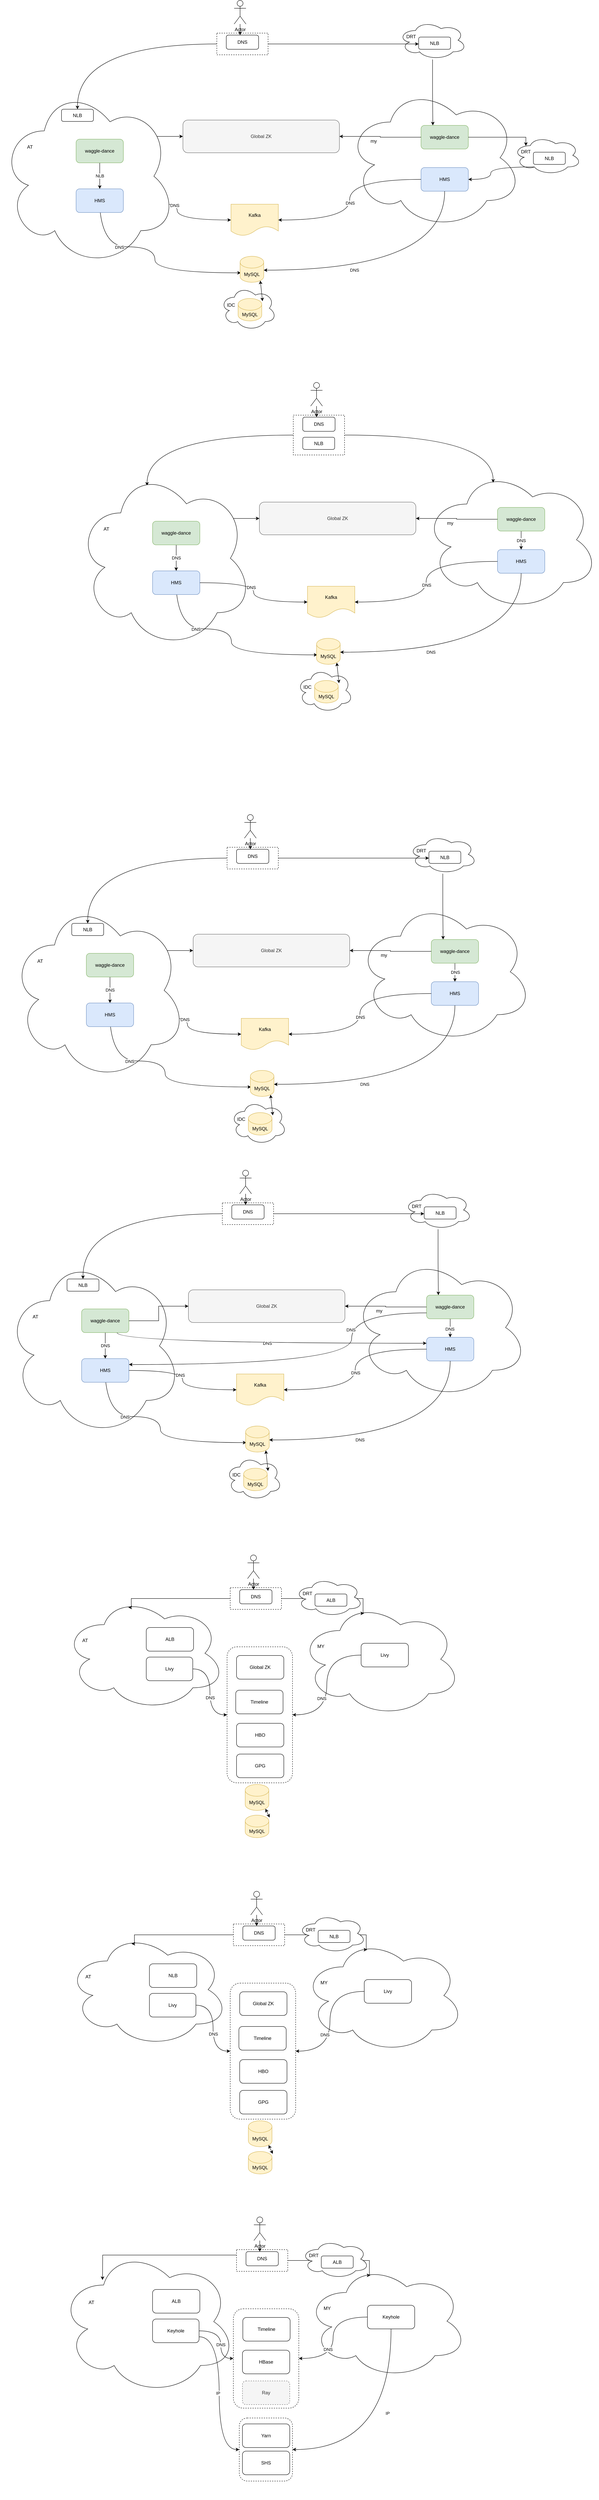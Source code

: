 <mxfile version="24.4.0" type="github">
  <diagram name="Page-1" id="133_wjwmjZP6BSHuRY_T">
    <mxGraphModel dx="1834" dy="1186" grid="0" gridSize="10" guides="1" tooltips="1" connect="1" arrows="1" fold="1" page="0" pageScale="1" pageWidth="827" pageHeight="1169" math="0" shadow="0">
      <root>
        <mxCell id="0" />
        <mxCell id="1" parent="0" />
        <mxCell id="6503hXkcOxW7FspjL_J8-109" value="" style="group" parent="1" vertex="1" connectable="0">
          <mxGeometry x="-128" y="-92" width="1473.5" height="837" as="geometry" />
        </mxCell>
        <mxCell id="6503hXkcOxW7FspjL_J8-12" value="Actor" style="shape=umlActor;verticalLabelPosition=bottom;verticalAlign=top;html=1;outlineConnect=0;" parent="6503hXkcOxW7FspjL_J8-109" vertex="1">
          <mxGeometry x="593" width="30" height="60" as="geometry" />
        </mxCell>
        <mxCell id="6503hXkcOxW7FspjL_J8-14" value="Global ZK" style="rounded=1;whiteSpace=wrap;html=1;fillColor=#f5f5f5;fontColor=#333333;strokeColor=#666666;" parent="6503hXkcOxW7FspjL_J8-109" vertex="1">
          <mxGeometry x="463" y="303.5" width="397" height="83" as="geometry" />
        </mxCell>
        <mxCell id="6503hXkcOxW7FspjL_J8-23" value="" style="group" parent="6503hXkcOxW7FspjL_J8-109" vertex="1" connectable="0">
          <mxGeometry x="878" y="218" width="445" height="362" as="geometry" />
        </mxCell>
        <mxCell id="6503hXkcOxW7FspjL_J8-24" value="" style="ellipse;shape=cloud;whiteSpace=wrap;html=1;" parent="6503hXkcOxW7FspjL_J8-23" vertex="1">
          <mxGeometry width="445" height="362" as="geometry" />
        </mxCell>
        <mxCell id="6503hXkcOxW7FspjL_J8-25" value="HMS" style="rounded=1;whiteSpace=wrap;html=1;fillColor=#dae8fc;strokeColor=#6c8ebf;" parent="6503hXkcOxW7FspjL_J8-23" vertex="1">
          <mxGeometry x="189" y="206" width="120" height="60" as="geometry" />
        </mxCell>
        <mxCell id="6503hXkcOxW7FspjL_J8-27" value="waggle-dance" style="rounded=1;whiteSpace=wrap;html=1;fillColor=#d5e8d4;strokeColor=#82b366;" parent="6503hXkcOxW7FspjL_J8-23" vertex="1">
          <mxGeometry x="189" y="99" width="120" height="60" as="geometry" />
        </mxCell>
        <mxCell id="6503hXkcOxW7FspjL_J8-28" value="my" style="text;html=1;align=center;verticalAlign=middle;whiteSpace=wrap;rounded=0;" parent="6503hXkcOxW7FspjL_J8-23" vertex="1">
          <mxGeometry x="39" y="124" width="60" height="30" as="geometry" />
        </mxCell>
        <mxCell id="6503hXkcOxW7FspjL_J8-29" style="edgeStyle=orthogonalEdgeStyle;rounded=0;orthogonalLoop=1;jettySize=auto;html=1;" parent="6503hXkcOxW7FspjL_J8-109" source="6503hXkcOxW7FspjL_J8-4" target="6503hXkcOxW7FspjL_J8-14" edge="1">
          <mxGeometry relative="1" as="geometry" />
        </mxCell>
        <mxCell id="6503hXkcOxW7FspjL_J8-30" style="edgeStyle=orthogonalEdgeStyle;rounded=0;orthogonalLoop=1;jettySize=auto;html=1;exitX=0;exitY=0.5;exitDx=0;exitDy=0;entryX=1;entryY=0.5;entryDx=0;entryDy=0;" parent="6503hXkcOxW7FspjL_J8-109" source="6503hXkcOxW7FspjL_J8-27" target="6503hXkcOxW7FspjL_J8-14" edge="1">
          <mxGeometry relative="1" as="geometry" />
        </mxCell>
        <mxCell id="6503hXkcOxW7FspjL_J8-32" value="Kafka" style="shape=document;whiteSpace=wrap;html=1;boundedLbl=1;fillColor=#fff2cc;strokeColor=#d6b656;" parent="6503hXkcOxW7FspjL_J8-109" vertex="1">
          <mxGeometry x="585" y="517" width="120" height="80" as="geometry" />
        </mxCell>
        <mxCell id="6503hXkcOxW7FspjL_J8-33" style="edgeStyle=orthogonalEdgeStyle;rounded=0;orthogonalLoop=1;jettySize=auto;html=1;exitX=1;exitY=0.5;exitDx=0;exitDy=0;entryX=0;entryY=0.5;entryDx=0;entryDy=0;curved=1;" parent="6503hXkcOxW7FspjL_J8-109" source="6503hXkcOxW7FspjL_J8-3" target="6503hXkcOxW7FspjL_J8-32" edge="1">
          <mxGeometry relative="1" as="geometry" />
        </mxCell>
        <mxCell id="6503hXkcOxW7FspjL_J8-35" value="DNS" style="edgeLabel;html=1;align=center;verticalAlign=middle;resizable=0;points=[];" parent="6503hXkcOxW7FspjL_J8-33" vertex="1" connectable="0">
          <mxGeometry x="-0.081" y="-7" relative="1" as="geometry">
            <mxPoint as="offset" />
          </mxGeometry>
        </mxCell>
        <mxCell id="6503hXkcOxW7FspjL_J8-34" style="edgeStyle=orthogonalEdgeStyle;rounded=0;orthogonalLoop=1;jettySize=auto;html=1;entryX=1;entryY=0.5;entryDx=0;entryDy=0;curved=1;" parent="6503hXkcOxW7FspjL_J8-109" source="6503hXkcOxW7FspjL_J8-25" target="6503hXkcOxW7FspjL_J8-32" edge="1">
          <mxGeometry relative="1" as="geometry" />
        </mxCell>
        <mxCell id="6503hXkcOxW7FspjL_J8-36" value="DNS" style="edgeLabel;html=1;align=center;verticalAlign=middle;resizable=0;points=[];" parent="6503hXkcOxW7FspjL_J8-34" vertex="1" connectable="0">
          <mxGeometry x="0.036" y="1" relative="1" as="geometry">
            <mxPoint as="offset" />
          </mxGeometry>
        </mxCell>
        <mxCell id="6503hXkcOxW7FspjL_J8-41" value="" style="rounded=0;whiteSpace=wrap;html=1;dashed=1;" parent="6503hXkcOxW7FspjL_J8-109" vertex="1">
          <mxGeometry x="549" y="83" width="130" height="55" as="geometry" />
        </mxCell>
        <mxCell id="6503hXkcOxW7FspjL_J8-42" value="DNS" style="rounded=1;whiteSpace=wrap;html=1;" parent="6503hXkcOxW7FspjL_J8-109" vertex="1">
          <mxGeometry x="573" y="88" width="82" height="36" as="geometry" />
        </mxCell>
        <mxCell id="6503hXkcOxW7FspjL_J8-44" style="edgeStyle=orthogonalEdgeStyle;rounded=0;orthogonalLoop=1;jettySize=auto;html=1;entryX=0.427;entryY=0;entryDx=0;entryDy=0;entryPerimeter=0;" parent="6503hXkcOxW7FspjL_J8-109" source="6503hXkcOxW7FspjL_J8-12" target="6503hXkcOxW7FspjL_J8-42" edge="1">
          <mxGeometry relative="1" as="geometry" />
        </mxCell>
        <mxCell id="6503hXkcOxW7FspjL_J8-94" value="" style="group" parent="6503hXkcOxW7FspjL_J8-109" vertex="1" connectable="0">
          <mxGeometry x="1010" y="52" width="172.5" height="98" as="geometry" />
        </mxCell>
        <mxCell id="6503hXkcOxW7FspjL_J8-92" value="" style="ellipse;shape=cloud;whiteSpace=wrap;html=1;" parent="6503hXkcOxW7FspjL_J8-94" vertex="1">
          <mxGeometry width="172.5" height="98" as="geometry" />
        </mxCell>
        <mxCell id="6503hXkcOxW7FspjL_J8-47" value="NLB" style="rounded=1;whiteSpace=wrap;html=1;" parent="6503hXkcOxW7FspjL_J8-94" vertex="1">
          <mxGeometry x="51" y="41" width="81" height="31" as="geometry" />
        </mxCell>
        <mxCell id="6503hXkcOxW7FspjL_J8-93" value="DRT" style="text;html=1;align=center;verticalAlign=middle;whiteSpace=wrap;rounded=0;" parent="6503hXkcOxW7FspjL_J8-94" vertex="1">
          <mxGeometry x="2" y="25" width="60" height="30" as="geometry" />
        </mxCell>
        <mxCell id="6503hXkcOxW7FspjL_J8-95" value="" style="group" parent="6503hXkcOxW7FspjL_J8-109" vertex="1" connectable="0">
          <mxGeometry x="1301" y="344" width="172.5" height="98" as="geometry" />
        </mxCell>
        <mxCell id="6503hXkcOxW7FspjL_J8-96" value="" style="ellipse;shape=cloud;whiteSpace=wrap;html=1;" parent="6503hXkcOxW7FspjL_J8-95" vertex="1">
          <mxGeometry width="172.5" height="98" as="geometry" />
        </mxCell>
        <mxCell id="6503hXkcOxW7FspjL_J8-97" value="NLB" style="rounded=1;whiteSpace=wrap;html=1;" parent="6503hXkcOxW7FspjL_J8-95" vertex="1">
          <mxGeometry x="51" y="41" width="81" height="31" as="geometry" />
        </mxCell>
        <mxCell id="6503hXkcOxW7FspjL_J8-98" value="DRT" style="text;html=1;align=center;verticalAlign=middle;whiteSpace=wrap;rounded=0;" parent="6503hXkcOxW7FspjL_J8-95" vertex="1">
          <mxGeometry x="2" y="25" width="60" height="30" as="geometry" />
        </mxCell>
        <mxCell id="6503hXkcOxW7FspjL_J8-99" style="edgeStyle=orthogonalEdgeStyle;rounded=0;orthogonalLoop=1;jettySize=auto;html=1;entryX=0.25;entryY=0;entryDx=0;entryDy=0;" parent="6503hXkcOxW7FspjL_J8-109" source="6503hXkcOxW7FspjL_J8-92" target="6503hXkcOxW7FspjL_J8-27" edge="1">
          <mxGeometry relative="1" as="geometry" />
        </mxCell>
        <mxCell id="6503hXkcOxW7FspjL_J8-100" style="edgeStyle=orthogonalEdgeStyle;rounded=0;orthogonalLoop=1;jettySize=auto;html=1;exitX=1;exitY=0.5;exitDx=0;exitDy=0;entryX=0.5;entryY=0;entryDx=0;entryDy=0;" parent="6503hXkcOxW7FspjL_J8-109" source="6503hXkcOxW7FspjL_J8-27" target="6503hXkcOxW7FspjL_J8-98" edge="1">
          <mxGeometry relative="1" as="geometry" />
        </mxCell>
        <mxCell id="6503hXkcOxW7FspjL_J8-101" style="edgeStyle=orthogonalEdgeStyle;rounded=0;orthogonalLoop=1;jettySize=auto;html=1;exitX=0.31;exitY=0.8;exitDx=0;exitDy=0;exitPerimeter=0;curved=1;" parent="6503hXkcOxW7FspjL_J8-109" source="6503hXkcOxW7FspjL_J8-96" target="6503hXkcOxW7FspjL_J8-25" edge="1">
          <mxGeometry relative="1" as="geometry" />
        </mxCell>
        <mxCell id="6503hXkcOxW7FspjL_J8-1" value="" style="ellipse;shape=cloud;whiteSpace=wrap;html=1;" parent="6503hXkcOxW7FspjL_J8-109" vertex="1">
          <mxGeometry y="216" width="445" height="460" as="geometry" />
        </mxCell>
        <mxCell id="6503hXkcOxW7FspjL_J8-102" style="edgeStyle=orthogonalEdgeStyle;rounded=0;orthogonalLoop=1;jettySize=auto;html=1;curved=1;" parent="6503hXkcOxW7FspjL_J8-109" edge="1">
          <mxGeometry relative="1" as="geometry">
            <mxPoint x="251" y="495" as="sourcePoint" />
            <mxPoint x="610" y="691" as="targetPoint" />
            <Array as="points">
              <mxPoint x="251" y="625" />
              <mxPoint x="392" y="625" />
              <mxPoint x="392" y="691" />
            </Array>
          </mxGeometry>
        </mxCell>
        <mxCell id="6503hXkcOxW7FspjL_J8-103" value="DNS" style="edgeLabel;html=1;align=center;verticalAlign=middle;resizable=0;points=[];" parent="6503hXkcOxW7FspjL_J8-102" vertex="1" connectable="0">
          <mxGeometry x="-0.347" y="-1" relative="1" as="geometry">
            <mxPoint as="offset" />
          </mxGeometry>
        </mxCell>
        <mxCell id="6503hXkcOxW7FspjL_J8-3" value="HMS" style="rounded=1;whiteSpace=wrap;html=1;fillColor=#dae8fc;strokeColor=#6c8ebf;" parent="6503hXkcOxW7FspjL_J8-109" vertex="1">
          <mxGeometry x="192" y="478" width="120" height="60" as="geometry" />
        </mxCell>
        <mxCell id="6503hXkcOxW7FspjL_J8-6" value="NLB" style="edgeStyle=orthogonalEdgeStyle;rounded=0;orthogonalLoop=1;jettySize=auto;html=1;" parent="6503hXkcOxW7FspjL_J8-109" source="6503hXkcOxW7FspjL_J8-4" target="6503hXkcOxW7FspjL_J8-3" edge="1">
          <mxGeometry relative="1" as="geometry" />
        </mxCell>
        <mxCell id="6503hXkcOxW7FspjL_J8-4" value="waggle-dance" style="rounded=1;whiteSpace=wrap;html=1;fillColor=#d5e8d4;strokeColor=#82b366;" parent="6503hXkcOxW7FspjL_J8-109" vertex="1">
          <mxGeometry x="192" y="352" width="120" height="60" as="geometry" />
        </mxCell>
        <mxCell id="6503hXkcOxW7FspjL_J8-5" value="AT" style="text;html=1;align=center;verticalAlign=middle;whiteSpace=wrap;rounded=0;" parent="6503hXkcOxW7FspjL_J8-109" vertex="1">
          <mxGeometry x="45" y="356.5" width="60" height="30" as="geometry" />
        </mxCell>
        <mxCell id="6503hXkcOxW7FspjL_J8-43" value="NLB" style="rounded=1;whiteSpace=wrap;html=1;" parent="6503hXkcOxW7FspjL_J8-109" vertex="1">
          <mxGeometry x="155" y="276" width="81" height="31" as="geometry" />
        </mxCell>
        <mxCell id="6503hXkcOxW7FspjL_J8-2" value="MySQL" style="shape=cylinder3;whiteSpace=wrap;html=1;boundedLbl=1;backgroundOutline=1;size=15;fillColor=#fff2cc;strokeColor=#d6b656;" parent="6503hXkcOxW7FspjL_J8-109" vertex="1">
          <mxGeometry x="608" y="649" width="60" height="66" as="geometry" />
        </mxCell>
        <mxCell id="6503hXkcOxW7FspjL_J8-38" style="edgeStyle=orthogonalEdgeStyle;rounded=0;orthogonalLoop=1;jettySize=auto;html=1;exitX=0.5;exitY=1;exitDx=0;exitDy=0;entryX=1;entryY=0;entryDx=0;entryDy=35.25;entryPerimeter=0;curved=1;" parent="6503hXkcOxW7FspjL_J8-109" source="6503hXkcOxW7FspjL_J8-25" target="6503hXkcOxW7FspjL_J8-2" edge="1">
          <mxGeometry relative="1" as="geometry" />
        </mxCell>
        <mxCell id="6503hXkcOxW7FspjL_J8-40" value="DNS" style="edgeLabel;html=1;align=center;verticalAlign=middle;resizable=0;points=[];" parent="6503hXkcOxW7FspjL_J8-38" vertex="1" connectable="0">
          <mxGeometry x="0.303" y="-1" relative="1" as="geometry">
            <mxPoint as="offset" />
          </mxGeometry>
        </mxCell>
        <mxCell id="6503hXkcOxW7FspjL_J8-104" value="" style="ellipse;shape=cloud;whiteSpace=wrap;html=1;" parent="6503hXkcOxW7FspjL_J8-109" vertex="1">
          <mxGeometry x="558" y="725" width="142" height="112" as="geometry" />
        </mxCell>
        <mxCell id="6503hXkcOxW7FspjL_J8-105" value="MySQL" style="shape=cylinder3;whiteSpace=wrap;html=1;boundedLbl=1;backgroundOutline=1;size=15;fillColor=#fff2cc;strokeColor=#d6b656;" parent="6503hXkcOxW7FspjL_J8-109" vertex="1">
          <mxGeometry x="603" y="756" width="60" height="57" as="geometry" />
        </mxCell>
        <mxCell id="6503hXkcOxW7FspjL_J8-106" value="IDC" style="text;html=1;align=center;verticalAlign=middle;whiteSpace=wrap;rounded=0;" parent="6503hXkcOxW7FspjL_J8-109" vertex="1">
          <mxGeometry x="555" y="758" width="60" height="30" as="geometry" />
        </mxCell>
        <mxCell id="6503hXkcOxW7FspjL_J8-108" value="" style="endArrow=classic;startArrow=classic;html=1;rounded=0;entryX=0.855;entryY=1;entryDx=0;entryDy=-4.35;entryPerimeter=0;" parent="6503hXkcOxW7FspjL_J8-109" target="6503hXkcOxW7FspjL_J8-2" edge="1">
          <mxGeometry width="50" height="50" relative="1" as="geometry">
            <mxPoint x="665" y="763" as="sourcePoint" />
            <mxPoint x="715" y="713" as="targetPoint" />
          </mxGeometry>
        </mxCell>
        <mxCell id="6503hXkcOxW7FspjL_J8-46" style="edgeStyle=orthogonalEdgeStyle;rounded=0;orthogonalLoop=1;jettySize=auto;html=1;curved=1;" parent="6503hXkcOxW7FspjL_J8-109" source="6503hXkcOxW7FspjL_J8-41" target="6503hXkcOxW7FspjL_J8-47" edge="1">
          <mxGeometry relative="1" as="geometry">
            <Array as="points">
              <mxPoint x="963" y="111" />
              <mxPoint x="963" y="111" />
            </Array>
          </mxGeometry>
        </mxCell>
        <mxCell id="6503hXkcOxW7FspjL_J8-45" style="edgeStyle=orthogonalEdgeStyle;rounded=0;orthogonalLoop=1;jettySize=auto;html=1;entryX=0.5;entryY=0;entryDx=0;entryDy=0;curved=1;" parent="6503hXkcOxW7FspjL_J8-109" source="6503hXkcOxW7FspjL_J8-41" target="6503hXkcOxW7FspjL_J8-43" edge="1">
          <mxGeometry relative="1" as="geometry" />
        </mxCell>
        <mxCell id="6503hXkcOxW7FspjL_J8-111" value="Actor" style="shape=umlActor;verticalLabelPosition=bottom;verticalAlign=top;html=1;outlineConnect=0;" parent="1" vertex="1">
          <mxGeometry x="659" y="877" width="30" height="60" as="geometry" />
        </mxCell>
        <mxCell id="6503hXkcOxW7FspjL_J8-112" value="Global ZK" style="rounded=1;whiteSpace=wrap;html=1;fillColor=#f5f5f5;fontColor=#333333;strokeColor=#666666;" parent="1" vertex="1">
          <mxGeometry x="529" y="1180.5" width="397" height="83" as="geometry" />
        </mxCell>
        <mxCell id="6503hXkcOxW7FspjL_J8-113" value="" style="group" parent="1" vertex="1" connectable="0">
          <mxGeometry x="944" y="1095" width="445" height="362" as="geometry" />
        </mxCell>
        <mxCell id="6503hXkcOxW7FspjL_J8-114" value="" style="ellipse;shape=cloud;whiteSpace=wrap;html=1;" parent="6503hXkcOxW7FspjL_J8-113" vertex="1">
          <mxGeometry width="445" height="362" as="geometry" />
        </mxCell>
        <mxCell id="6503hXkcOxW7FspjL_J8-115" value="HMS" style="rounded=1;whiteSpace=wrap;html=1;fillColor=#dae8fc;strokeColor=#6c8ebf;" parent="6503hXkcOxW7FspjL_J8-113" vertex="1">
          <mxGeometry x="189" y="206" width="120" height="60" as="geometry" />
        </mxCell>
        <mxCell id="6503hXkcOxW7FspjL_J8-158" value="DNS" style="edgeStyle=orthogonalEdgeStyle;rounded=0;orthogonalLoop=1;jettySize=auto;html=1;" parent="6503hXkcOxW7FspjL_J8-113" source="6503hXkcOxW7FspjL_J8-116" target="6503hXkcOxW7FspjL_J8-115" edge="1">
          <mxGeometry relative="1" as="geometry" />
        </mxCell>
        <mxCell id="6503hXkcOxW7FspjL_J8-116" value="waggle-dance" style="rounded=1;whiteSpace=wrap;html=1;fillColor=#d5e8d4;strokeColor=#82b366;" parent="6503hXkcOxW7FspjL_J8-113" vertex="1">
          <mxGeometry x="189" y="99" width="120" height="60" as="geometry" />
        </mxCell>
        <mxCell id="6503hXkcOxW7FspjL_J8-117" value="my" style="text;html=1;align=center;verticalAlign=middle;whiteSpace=wrap;rounded=0;" parent="6503hXkcOxW7FspjL_J8-113" vertex="1">
          <mxGeometry x="39" y="124" width="60" height="30" as="geometry" />
        </mxCell>
        <mxCell id="6503hXkcOxW7FspjL_J8-118" style="edgeStyle=orthogonalEdgeStyle;rounded=0;orthogonalLoop=1;jettySize=auto;html=1;" parent="1" source="6503hXkcOxW7FspjL_J8-144" target="6503hXkcOxW7FspjL_J8-112" edge="1">
          <mxGeometry relative="1" as="geometry" />
        </mxCell>
        <mxCell id="6503hXkcOxW7FspjL_J8-119" style="edgeStyle=orthogonalEdgeStyle;rounded=0;orthogonalLoop=1;jettySize=auto;html=1;exitX=0;exitY=0.5;exitDx=0;exitDy=0;entryX=1;entryY=0.5;entryDx=0;entryDy=0;" parent="1" source="6503hXkcOxW7FspjL_J8-116" target="6503hXkcOxW7FspjL_J8-112" edge="1">
          <mxGeometry relative="1" as="geometry" />
        </mxCell>
        <mxCell id="6503hXkcOxW7FspjL_J8-120" value="Kafka" style="shape=document;whiteSpace=wrap;html=1;boundedLbl=1;fillColor=#fff2cc;strokeColor=#d6b656;" parent="1" vertex="1">
          <mxGeometry x="651" y="1394" width="120" height="80" as="geometry" />
        </mxCell>
        <mxCell id="6503hXkcOxW7FspjL_J8-123" style="edgeStyle=orthogonalEdgeStyle;rounded=0;orthogonalLoop=1;jettySize=auto;html=1;entryX=1;entryY=0.5;entryDx=0;entryDy=0;curved=1;" parent="1" source="6503hXkcOxW7FspjL_J8-115" target="6503hXkcOxW7FspjL_J8-120" edge="1">
          <mxGeometry relative="1" as="geometry" />
        </mxCell>
        <mxCell id="6503hXkcOxW7FspjL_J8-124" value="DNS" style="edgeLabel;html=1;align=center;verticalAlign=middle;resizable=0;points=[];" parent="6503hXkcOxW7FspjL_J8-123" vertex="1" connectable="0">
          <mxGeometry x="0.036" y="1" relative="1" as="geometry">
            <mxPoint as="offset" />
          </mxGeometry>
        </mxCell>
        <mxCell id="6503hXkcOxW7FspjL_J8-156" style="edgeStyle=orthogonalEdgeStyle;rounded=0;orthogonalLoop=1;jettySize=auto;html=1;entryX=0.4;entryY=0.1;entryDx=0;entryDy=0;entryPerimeter=0;curved=1;" parent="1" source="6503hXkcOxW7FspjL_J8-125" target="6503hXkcOxW7FspjL_J8-139" edge="1">
          <mxGeometry relative="1" as="geometry" />
        </mxCell>
        <mxCell id="6503hXkcOxW7FspjL_J8-125" value="" style="rounded=0;whiteSpace=wrap;html=1;dashed=1;" parent="1" vertex="1">
          <mxGeometry x="615" y="960" width="130" height="101" as="geometry" />
        </mxCell>
        <mxCell id="6503hXkcOxW7FspjL_J8-126" value="DNS" style="rounded=1;whiteSpace=wrap;html=1;" parent="1" vertex="1">
          <mxGeometry x="639" y="965" width="82" height="36" as="geometry" />
        </mxCell>
        <mxCell id="6503hXkcOxW7FspjL_J8-127" style="edgeStyle=orthogonalEdgeStyle;rounded=0;orthogonalLoop=1;jettySize=auto;html=1;entryX=0.427;entryY=0;entryDx=0;entryDy=0;entryPerimeter=0;" parent="1" source="6503hXkcOxW7FspjL_J8-111" target="6503hXkcOxW7FspjL_J8-126" edge="1">
          <mxGeometry relative="1" as="geometry" />
        </mxCell>
        <mxCell id="6503hXkcOxW7FspjL_J8-139" value="" style="ellipse;shape=cloud;whiteSpace=wrap;html=1;" parent="1" vertex="1">
          <mxGeometry x="66" y="1093" width="445" height="460" as="geometry" />
        </mxCell>
        <mxCell id="6503hXkcOxW7FspjL_J8-140" style="edgeStyle=orthogonalEdgeStyle;rounded=0;orthogonalLoop=1;jettySize=auto;html=1;curved=1;" parent="1" edge="1">
          <mxGeometry relative="1" as="geometry">
            <mxPoint x="317" y="1372" as="sourcePoint" />
            <mxPoint x="676" y="1568" as="targetPoint" />
            <Array as="points">
              <mxPoint x="317" y="1502" />
              <mxPoint x="458" y="1502" />
              <mxPoint x="458" y="1568" />
            </Array>
          </mxGeometry>
        </mxCell>
        <mxCell id="6503hXkcOxW7FspjL_J8-141" value="DNS" style="edgeLabel;html=1;align=center;verticalAlign=middle;resizable=0;points=[];" parent="6503hXkcOxW7FspjL_J8-140" vertex="1" connectable="0">
          <mxGeometry x="-0.347" y="-1" relative="1" as="geometry">
            <mxPoint as="offset" />
          </mxGeometry>
        </mxCell>
        <mxCell id="6503hXkcOxW7FspjL_J8-142" value="HMS" style="rounded=1;whiteSpace=wrap;html=1;fillColor=#dae8fc;strokeColor=#6c8ebf;" parent="1" vertex="1">
          <mxGeometry x="258" y="1355" width="120" height="60" as="geometry" />
        </mxCell>
        <mxCell id="6503hXkcOxW7FspjL_J8-143" value="DNS" style="edgeStyle=orthogonalEdgeStyle;rounded=0;orthogonalLoop=1;jettySize=auto;html=1;" parent="1" source="6503hXkcOxW7FspjL_J8-144" target="6503hXkcOxW7FspjL_J8-142" edge="1">
          <mxGeometry relative="1" as="geometry" />
        </mxCell>
        <mxCell id="6503hXkcOxW7FspjL_J8-144" value="waggle-dance" style="rounded=1;whiteSpace=wrap;html=1;fillColor=#d5e8d4;strokeColor=#82b366;" parent="1" vertex="1">
          <mxGeometry x="258" y="1229" width="120" height="60" as="geometry" />
        </mxCell>
        <mxCell id="6503hXkcOxW7FspjL_J8-145" value="AT" style="text;html=1;align=center;verticalAlign=middle;whiteSpace=wrap;rounded=0;" parent="1" vertex="1">
          <mxGeometry x="111" y="1233.5" width="60" height="30" as="geometry" />
        </mxCell>
        <mxCell id="6503hXkcOxW7FspjL_J8-146" value="NLB" style="rounded=1;whiteSpace=wrap;html=1;" parent="1" vertex="1">
          <mxGeometry x="639" y="1016" width="81" height="31" as="geometry" />
        </mxCell>
        <mxCell id="6503hXkcOxW7FspjL_J8-147" value="MySQL" style="shape=cylinder3;whiteSpace=wrap;html=1;boundedLbl=1;backgroundOutline=1;size=15;fillColor=#fff2cc;strokeColor=#d6b656;" parent="1" vertex="1">
          <mxGeometry x="674" y="1526" width="60" height="66" as="geometry" />
        </mxCell>
        <mxCell id="6503hXkcOxW7FspjL_J8-148" style="edgeStyle=orthogonalEdgeStyle;rounded=0;orthogonalLoop=1;jettySize=auto;html=1;exitX=0.5;exitY=1;exitDx=0;exitDy=0;entryX=1;entryY=0;entryDx=0;entryDy=35.25;entryPerimeter=0;curved=1;" parent="1" source="6503hXkcOxW7FspjL_J8-115" target="6503hXkcOxW7FspjL_J8-147" edge="1">
          <mxGeometry relative="1" as="geometry" />
        </mxCell>
        <mxCell id="6503hXkcOxW7FspjL_J8-149" value="DNS" style="edgeLabel;html=1;align=center;verticalAlign=middle;resizable=0;points=[];" parent="6503hXkcOxW7FspjL_J8-148" vertex="1" connectable="0">
          <mxGeometry x="0.303" y="-1" relative="1" as="geometry">
            <mxPoint as="offset" />
          </mxGeometry>
        </mxCell>
        <mxCell id="6503hXkcOxW7FspjL_J8-150" value="" style="ellipse;shape=cloud;whiteSpace=wrap;html=1;" parent="1" vertex="1">
          <mxGeometry x="624" y="1602" width="142" height="112" as="geometry" />
        </mxCell>
        <mxCell id="6503hXkcOxW7FspjL_J8-151" value="MySQL" style="shape=cylinder3;whiteSpace=wrap;html=1;boundedLbl=1;backgroundOutline=1;size=15;fillColor=#fff2cc;strokeColor=#d6b656;" parent="1" vertex="1">
          <mxGeometry x="669" y="1633" width="60" height="57" as="geometry" />
        </mxCell>
        <mxCell id="6503hXkcOxW7FspjL_J8-152" value="IDC" style="text;html=1;align=center;verticalAlign=middle;whiteSpace=wrap;rounded=0;" parent="1" vertex="1">
          <mxGeometry x="621" y="1635" width="60" height="30" as="geometry" />
        </mxCell>
        <mxCell id="6503hXkcOxW7FspjL_J8-153" value="" style="endArrow=classic;startArrow=classic;html=1;rounded=0;entryX=0.855;entryY=1;entryDx=0;entryDy=-4.35;entryPerimeter=0;" parent="1" target="6503hXkcOxW7FspjL_J8-147" edge="1">
          <mxGeometry width="50" height="50" relative="1" as="geometry">
            <mxPoint x="731" y="1640" as="sourcePoint" />
            <mxPoint x="781" y="1590" as="targetPoint" />
          </mxGeometry>
        </mxCell>
        <mxCell id="6503hXkcOxW7FspjL_J8-157" style="edgeStyle=orthogonalEdgeStyle;rounded=0;orthogonalLoop=1;jettySize=auto;html=1;entryX=0.4;entryY=0.1;entryDx=0;entryDy=0;entryPerimeter=0;curved=1;" parent="1" source="6503hXkcOxW7FspjL_J8-125" target="6503hXkcOxW7FspjL_J8-114" edge="1">
          <mxGeometry relative="1" as="geometry" />
        </mxCell>
        <mxCell id="6503hXkcOxW7FspjL_J8-121" style="edgeStyle=orthogonalEdgeStyle;rounded=0;orthogonalLoop=1;jettySize=auto;html=1;exitX=1;exitY=0.5;exitDx=0;exitDy=0;entryX=0;entryY=0.5;entryDx=0;entryDy=0;curved=1;" parent="1" source="6503hXkcOxW7FspjL_J8-142" target="6503hXkcOxW7FspjL_J8-120" edge="1">
          <mxGeometry relative="1" as="geometry" />
        </mxCell>
        <mxCell id="6503hXkcOxW7FspjL_J8-122" value="DNS" style="edgeLabel;html=1;align=center;verticalAlign=middle;resizable=0;points=[];" parent="6503hXkcOxW7FspjL_J8-121" vertex="1" connectable="0">
          <mxGeometry x="-0.081" y="-7" relative="1" as="geometry">
            <mxPoint as="offset" />
          </mxGeometry>
        </mxCell>
        <mxCell id="6503hXkcOxW7FspjL_J8-159" value="" style="group" parent="1" vertex="1" connectable="0">
          <mxGeometry x="-102" y="1973" width="1473.5" height="837" as="geometry" />
        </mxCell>
        <mxCell id="6503hXkcOxW7FspjL_J8-160" value="Actor" style="shape=umlActor;verticalLabelPosition=bottom;verticalAlign=top;html=1;outlineConnect=0;" parent="6503hXkcOxW7FspjL_J8-159" vertex="1">
          <mxGeometry x="593" width="30" height="60" as="geometry" />
        </mxCell>
        <mxCell id="6503hXkcOxW7FspjL_J8-161" value="Global ZK" style="rounded=1;whiteSpace=wrap;html=1;fillColor=#f5f5f5;fontColor=#333333;strokeColor=#666666;" parent="6503hXkcOxW7FspjL_J8-159" vertex="1">
          <mxGeometry x="463" y="303.5" width="397" height="83" as="geometry" />
        </mxCell>
        <mxCell id="6503hXkcOxW7FspjL_J8-162" value="" style="group" parent="6503hXkcOxW7FspjL_J8-159" vertex="1" connectable="0">
          <mxGeometry x="878" y="218" width="445" height="362" as="geometry" />
        </mxCell>
        <mxCell id="6503hXkcOxW7FspjL_J8-163" value="" style="ellipse;shape=cloud;whiteSpace=wrap;html=1;" parent="6503hXkcOxW7FspjL_J8-162" vertex="1">
          <mxGeometry width="445" height="362" as="geometry" />
        </mxCell>
        <mxCell id="6503hXkcOxW7FspjL_J8-164" value="HMS" style="rounded=1;whiteSpace=wrap;html=1;fillColor=#dae8fc;strokeColor=#6c8ebf;" parent="6503hXkcOxW7FspjL_J8-162" vertex="1">
          <mxGeometry x="189" y="206" width="120" height="60" as="geometry" />
        </mxCell>
        <mxCell id="6503hXkcOxW7FspjL_J8-206" style="edgeStyle=orthogonalEdgeStyle;rounded=0;orthogonalLoop=1;jettySize=auto;html=1;entryX=0.5;entryY=0;entryDx=0;entryDy=0;" parent="6503hXkcOxW7FspjL_J8-162" source="6503hXkcOxW7FspjL_J8-165" target="6503hXkcOxW7FspjL_J8-164" edge="1">
          <mxGeometry relative="1" as="geometry" />
        </mxCell>
        <mxCell id="6503hXkcOxW7FspjL_J8-207" value="DNS" style="edgeLabel;html=1;align=center;verticalAlign=middle;resizable=0;points=[];" parent="6503hXkcOxW7FspjL_J8-206" vertex="1" connectable="0">
          <mxGeometry x="-0.021" y="1" relative="1" as="geometry">
            <mxPoint as="offset" />
          </mxGeometry>
        </mxCell>
        <mxCell id="6503hXkcOxW7FspjL_J8-165" value="waggle-dance" style="rounded=1;whiteSpace=wrap;html=1;fillColor=#d5e8d4;strokeColor=#82b366;" parent="6503hXkcOxW7FspjL_J8-162" vertex="1">
          <mxGeometry x="189" y="99" width="120" height="60" as="geometry" />
        </mxCell>
        <mxCell id="6503hXkcOxW7FspjL_J8-166" value="my" style="text;html=1;align=center;verticalAlign=middle;whiteSpace=wrap;rounded=0;" parent="6503hXkcOxW7FspjL_J8-162" vertex="1">
          <mxGeometry x="39" y="124" width="60" height="30" as="geometry" />
        </mxCell>
        <mxCell id="6503hXkcOxW7FspjL_J8-167" style="edgeStyle=orthogonalEdgeStyle;rounded=0;orthogonalLoop=1;jettySize=auto;html=1;" parent="6503hXkcOxW7FspjL_J8-159" source="6503hXkcOxW7FspjL_J8-193" target="6503hXkcOxW7FspjL_J8-161" edge="1">
          <mxGeometry relative="1" as="geometry" />
        </mxCell>
        <mxCell id="6503hXkcOxW7FspjL_J8-168" style="edgeStyle=orthogonalEdgeStyle;rounded=0;orthogonalLoop=1;jettySize=auto;html=1;exitX=0;exitY=0.5;exitDx=0;exitDy=0;entryX=1;entryY=0.5;entryDx=0;entryDy=0;" parent="6503hXkcOxW7FspjL_J8-159" source="6503hXkcOxW7FspjL_J8-165" target="6503hXkcOxW7FspjL_J8-161" edge="1">
          <mxGeometry relative="1" as="geometry" />
        </mxCell>
        <mxCell id="6503hXkcOxW7FspjL_J8-169" value="Kafka" style="shape=document;whiteSpace=wrap;html=1;boundedLbl=1;fillColor=#fff2cc;strokeColor=#d6b656;" parent="6503hXkcOxW7FspjL_J8-159" vertex="1">
          <mxGeometry x="585" y="517" width="120" height="80" as="geometry" />
        </mxCell>
        <mxCell id="6503hXkcOxW7FspjL_J8-170" style="edgeStyle=orthogonalEdgeStyle;rounded=0;orthogonalLoop=1;jettySize=auto;html=1;exitX=1;exitY=0.5;exitDx=0;exitDy=0;entryX=0;entryY=0.5;entryDx=0;entryDy=0;curved=1;" parent="6503hXkcOxW7FspjL_J8-159" source="6503hXkcOxW7FspjL_J8-191" target="6503hXkcOxW7FspjL_J8-169" edge="1">
          <mxGeometry relative="1" as="geometry" />
        </mxCell>
        <mxCell id="6503hXkcOxW7FspjL_J8-171" value="DNS" style="edgeLabel;html=1;align=center;verticalAlign=middle;resizable=0;points=[];" parent="6503hXkcOxW7FspjL_J8-170" vertex="1" connectable="0">
          <mxGeometry x="-0.081" y="-7" relative="1" as="geometry">
            <mxPoint as="offset" />
          </mxGeometry>
        </mxCell>
        <mxCell id="6503hXkcOxW7FspjL_J8-172" style="edgeStyle=orthogonalEdgeStyle;rounded=0;orthogonalLoop=1;jettySize=auto;html=1;entryX=1;entryY=0.5;entryDx=0;entryDy=0;curved=1;" parent="6503hXkcOxW7FspjL_J8-159" source="6503hXkcOxW7FspjL_J8-164" target="6503hXkcOxW7FspjL_J8-169" edge="1">
          <mxGeometry relative="1" as="geometry" />
        </mxCell>
        <mxCell id="6503hXkcOxW7FspjL_J8-173" value="DNS" style="edgeLabel;html=1;align=center;verticalAlign=middle;resizable=0;points=[];" parent="6503hXkcOxW7FspjL_J8-172" vertex="1" connectable="0">
          <mxGeometry x="0.036" y="1" relative="1" as="geometry">
            <mxPoint as="offset" />
          </mxGeometry>
        </mxCell>
        <mxCell id="6503hXkcOxW7FspjL_J8-174" value="" style="rounded=0;whiteSpace=wrap;html=1;dashed=1;" parent="6503hXkcOxW7FspjL_J8-159" vertex="1">
          <mxGeometry x="549" y="83" width="130" height="55" as="geometry" />
        </mxCell>
        <mxCell id="6503hXkcOxW7FspjL_J8-175" value="DNS" style="rounded=1;whiteSpace=wrap;html=1;" parent="6503hXkcOxW7FspjL_J8-159" vertex="1">
          <mxGeometry x="573" y="88" width="82" height="36" as="geometry" />
        </mxCell>
        <mxCell id="6503hXkcOxW7FspjL_J8-176" style="edgeStyle=orthogonalEdgeStyle;rounded=0;orthogonalLoop=1;jettySize=auto;html=1;entryX=0.427;entryY=0;entryDx=0;entryDy=0;entryPerimeter=0;" parent="6503hXkcOxW7FspjL_J8-159" source="6503hXkcOxW7FspjL_J8-160" target="6503hXkcOxW7FspjL_J8-175" edge="1">
          <mxGeometry relative="1" as="geometry" />
        </mxCell>
        <mxCell id="6503hXkcOxW7FspjL_J8-177" value="" style="group" parent="6503hXkcOxW7FspjL_J8-159" vertex="1" connectable="0">
          <mxGeometry x="1010" y="52" width="172.5" height="98" as="geometry" />
        </mxCell>
        <mxCell id="6503hXkcOxW7FspjL_J8-178" value="" style="ellipse;shape=cloud;whiteSpace=wrap;html=1;" parent="6503hXkcOxW7FspjL_J8-177" vertex="1">
          <mxGeometry width="172.5" height="98" as="geometry" />
        </mxCell>
        <mxCell id="6503hXkcOxW7FspjL_J8-179" value="NLB" style="rounded=1;whiteSpace=wrap;html=1;" parent="6503hXkcOxW7FspjL_J8-177" vertex="1">
          <mxGeometry x="51" y="41" width="81" height="31" as="geometry" />
        </mxCell>
        <mxCell id="6503hXkcOxW7FspjL_J8-180" value="DRT" style="text;html=1;align=center;verticalAlign=middle;whiteSpace=wrap;rounded=0;" parent="6503hXkcOxW7FspjL_J8-177" vertex="1">
          <mxGeometry x="2" y="25" width="60" height="30" as="geometry" />
        </mxCell>
        <mxCell id="6503hXkcOxW7FspjL_J8-185" style="edgeStyle=orthogonalEdgeStyle;rounded=0;orthogonalLoop=1;jettySize=auto;html=1;entryX=0.25;entryY=0;entryDx=0;entryDy=0;" parent="6503hXkcOxW7FspjL_J8-159" source="6503hXkcOxW7FspjL_J8-178" target="6503hXkcOxW7FspjL_J8-165" edge="1">
          <mxGeometry relative="1" as="geometry" />
        </mxCell>
        <mxCell id="6503hXkcOxW7FspjL_J8-188" value="" style="ellipse;shape=cloud;whiteSpace=wrap;html=1;" parent="6503hXkcOxW7FspjL_J8-159" vertex="1">
          <mxGeometry y="216" width="445" height="460" as="geometry" />
        </mxCell>
        <mxCell id="6503hXkcOxW7FspjL_J8-189" style="edgeStyle=orthogonalEdgeStyle;rounded=0;orthogonalLoop=1;jettySize=auto;html=1;curved=1;" parent="6503hXkcOxW7FspjL_J8-159" edge="1">
          <mxGeometry relative="1" as="geometry">
            <mxPoint x="251" y="495" as="sourcePoint" />
            <mxPoint x="610" y="691" as="targetPoint" />
            <Array as="points">
              <mxPoint x="251" y="625" />
              <mxPoint x="392" y="625" />
              <mxPoint x="392" y="691" />
            </Array>
          </mxGeometry>
        </mxCell>
        <mxCell id="6503hXkcOxW7FspjL_J8-190" value="DNS" style="edgeLabel;html=1;align=center;verticalAlign=middle;resizable=0;points=[];" parent="6503hXkcOxW7FspjL_J8-189" vertex="1" connectable="0">
          <mxGeometry x="-0.347" y="-1" relative="1" as="geometry">
            <mxPoint as="offset" />
          </mxGeometry>
        </mxCell>
        <mxCell id="6503hXkcOxW7FspjL_J8-191" value="HMS" style="rounded=1;whiteSpace=wrap;html=1;fillColor=#dae8fc;strokeColor=#6c8ebf;" parent="6503hXkcOxW7FspjL_J8-159" vertex="1">
          <mxGeometry x="192" y="478" width="120" height="60" as="geometry" />
        </mxCell>
        <mxCell id="6503hXkcOxW7FspjL_J8-192" value="DNS" style="edgeStyle=orthogonalEdgeStyle;rounded=0;orthogonalLoop=1;jettySize=auto;html=1;" parent="6503hXkcOxW7FspjL_J8-159" source="6503hXkcOxW7FspjL_J8-193" target="6503hXkcOxW7FspjL_J8-191" edge="1">
          <mxGeometry relative="1" as="geometry" />
        </mxCell>
        <mxCell id="6503hXkcOxW7FspjL_J8-193" value="waggle-dance" style="rounded=1;whiteSpace=wrap;html=1;fillColor=#d5e8d4;strokeColor=#82b366;" parent="6503hXkcOxW7FspjL_J8-159" vertex="1">
          <mxGeometry x="192" y="352" width="120" height="60" as="geometry" />
        </mxCell>
        <mxCell id="6503hXkcOxW7FspjL_J8-194" value="AT" style="text;html=1;align=center;verticalAlign=middle;whiteSpace=wrap;rounded=0;" parent="6503hXkcOxW7FspjL_J8-159" vertex="1">
          <mxGeometry x="45" y="356.5" width="60" height="30" as="geometry" />
        </mxCell>
        <mxCell id="6503hXkcOxW7FspjL_J8-195" value="NLB" style="rounded=1;whiteSpace=wrap;html=1;" parent="6503hXkcOxW7FspjL_J8-159" vertex="1">
          <mxGeometry x="155" y="276" width="81" height="31" as="geometry" />
        </mxCell>
        <mxCell id="6503hXkcOxW7FspjL_J8-196" value="MySQL" style="shape=cylinder3;whiteSpace=wrap;html=1;boundedLbl=1;backgroundOutline=1;size=15;fillColor=#fff2cc;strokeColor=#d6b656;" parent="6503hXkcOxW7FspjL_J8-159" vertex="1">
          <mxGeometry x="608" y="649" width="60" height="66" as="geometry" />
        </mxCell>
        <mxCell id="6503hXkcOxW7FspjL_J8-197" style="edgeStyle=orthogonalEdgeStyle;rounded=0;orthogonalLoop=1;jettySize=auto;html=1;exitX=0.5;exitY=1;exitDx=0;exitDy=0;entryX=1;entryY=0;entryDx=0;entryDy=35.25;entryPerimeter=0;curved=1;" parent="6503hXkcOxW7FspjL_J8-159" source="6503hXkcOxW7FspjL_J8-164" target="6503hXkcOxW7FspjL_J8-196" edge="1">
          <mxGeometry relative="1" as="geometry" />
        </mxCell>
        <mxCell id="6503hXkcOxW7FspjL_J8-198" value="DNS" style="edgeLabel;html=1;align=center;verticalAlign=middle;resizable=0;points=[];" parent="6503hXkcOxW7FspjL_J8-197" vertex="1" connectable="0">
          <mxGeometry x="0.303" y="-1" relative="1" as="geometry">
            <mxPoint as="offset" />
          </mxGeometry>
        </mxCell>
        <mxCell id="6503hXkcOxW7FspjL_J8-199" value="" style="ellipse;shape=cloud;whiteSpace=wrap;html=1;" parent="6503hXkcOxW7FspjL_J8-159" vertex="1">
          <mxGeometry x="558" y="725" width="142" height="112" as="geometry" />
        </mxCell>
        <mxCell id="6503hXkcOxW7FspjL_J8-200" value="MySQL" style="shape=cylinder3;whiteSpace=wrap;html=1;boundedLbl=1;backgroundOutline=1;size=15;fillColor=#fff2cc;strokeColor=#d6b656;" parent="6503hXkcOxW7FspjL_J8-159" vertex="1">
          <mxGeometry x="603" y="756" width="60" height="57" as="geometry" />
        </mxCell>
        <mxCell id="6503hXkcOxW7FspjL_J8-201" value="IDC" style="text;html=1;align=center;verticalAlign=middle;whiteSpace=wrap;rounded=0;" parent="6503hXkcOxW7FspjL_J8-159" vertex="1">
          <mxGeometry x="555" y="758" width="60" height="30" as="geometry" />
        </mxCell>
        <mxCell id="6503hXkcOxW7FspjL_J8-202" value="" style="endArrow=classic;startArrow=classic;html=1;rounded=0;entryX=0.855;entryY=1;entryDx=0;entryDy=-4.35;entryPerimeter=0;" parent="6503hXkcOxW7FspjL_J8-159" target="6503hXkcOxW7FspjL_J8-196" edge="1">
          <mxGeometry width="50" height="50" relative="1" as="geometry">
            <mxPoint x="665" y="763" as="sourcePoint" />
            <mxPoint x="715" y="713" as="targetPoint" />
          </mxGeometry>
        </mxCell>
        <mxCell id="6503hXkcOxW7FspjL_J8-203" style="edgeStyle=orthogonalEdgeStyle;rounded=0;orthogonalLoop=1;jettySize=auto;html=1;curved=1;" parent="6503hXkcOxW7FspjL_J8-159" source="6503hXkcOxW7FspjL_J8-174" target="6503hXkcOxW7FspjL_J8-179" edge="1">
          <mxGeometry relative="1" as="geometry">
            <Array as="points">
              <mxPoint x="963" y="111" />
              <mxPoint x="963" y="111" />
            </Array>
          </mxGeometry>
        </mxCell>
        <mxCell id="6503hXkcOxW7FspjL_J8-204" style="edgeStyle=orthogonalEdgeStyle;rounded=0;orthogonalLoop=1;jettySize=auto;html=1;entryX=0.5;entryY=0;entryDx=0;entryDy=0;curved=1;" parent="6503hXkcOxW7FspjL_J8-159" source="6503hXkcOxW7FspjL_J8-174" target="6503hXkcOxW7FspjL_J8-195" edge="1">
          <mxGeometry relative="1" as="geometry" />
        </mxCell>
        <mxCell id="6503hXkcOxW7FspjL_J8-208" value="" style="group" parent="1" vertex="1" connectable="0">
          <mxGeometry x="-114" y="2875" width="1473.5" height="837" as="geometry" />
        </mxCell>
        <mxCell id="6503hXkcOxW7FspjL_J8-209" value="Actor" style="shape=umlActor;verticalLabelPosition=bottom;verticalAlign=top;html=1;outlineConnect=0;" parent="6503hXkcOxW7FspjL_J8-208" vertex="1">
          <mxGeometry x="593" width="30" height="60" as="geometry" />
        </mxCell>
        <mxCell id="6503hXkcOxW7FspjL_J8-210" value="Global ZK" style="rounded=1;whiteSpace=wrap;html=1;fillColor=#f5f5f5;fontColor=#333333;strokeColor=#666666;" parent="6503hXkcOxW7FspjL_J8-208" vertex="1">
          <mxGeometry x="463" y="303.5" width="397" height="83" as="geometry" />
        </mxCell>
        <mxCell id="6503hXkcOxW7FspjL_J8-211" value="" style="group" parent="6503hXkcOxW7FspjL_J8-208" vertex="1" connectable="0">
          <mxGeometry x="878" y="218" width="445" height="362" as="geometry" />
        </mxCell>
        <mxCell id="6503hXkcOxW7FspjL_J8-212" value="" style="ellipse;shape=cloud;whiteSpace=wrap;html=1;" parent="6503hXkcOxW7FspjL_J8-211" vertex="1">
          <mxGeometry width="445" height="362" as="geometry" />
        </mxCell>
        <mxCell id="6503hXkcOxW7FspjL_J8-213" value="HMS" style="rounded=1;whiteSpace=wrap;html=1;fillColor=#dae8fc;strokeColor=#6c8ebf;" parent="6503hXkcOxW7FspjL_J8-211" vertex="1">
          <mxGeometry x="189" y="206" width="120" height="60" as="geometry" />
        </mxCell>
        <mxCell id="6503hXkcOxW7FspjL_J8-255" style="edgeStyle=orthogonalEdgeStyle;rounded=0;orthogonalLoop=1;jettySize=auto;html=1;exitX=0.5;exitY=1;exitDx=0;exitDy=0;" parent="6503hXkcOxW7FspjL_J8-211" source="6503hXkcOxW7FspjL_J8-214" target="6503hXkcOxW7FspjL_J8-213" edge="1">
          <mxGeometry relative="1" as="geometry" />
        </mxCell>
        <mxCell id="6503hXkcOxW7FspjL_J8-259" value="DNS" style="edgeLabel;html=1;align=center;verticalAlign=middle;resizable=0;points=[];" parent="6503hXkcOxW7FspjL_J8-255" vertex="1" connectable="0">
          <mxGeometry x="0.106" y="-1" relative="1" as="geometry">
            <mxPoint as="offset" />
          </mxGeometry>
        </mxCell>
        <mxCell id="6503hXkcOxW7FspjL_J8-214" value="waggle-dance" style="rounded=1;whiteSpace=wrap;html=1;fillColor=#d5e8d4;strokeColor=#82b366;" parent="6503hXkcOxW7FspjL_J8-211" vertex="1">
          <mxGeometry x="189" y="99" width="120" height="60" as="geometry" />
        </mxCell>
        <mxCell id="6503hXkcOxW7FspjL_J8-215" value="my" style="text;html=1;align=center;verticalAlign=middle;whiteSpace=wrap;rounded=0;" parent="6503hXkcOxW7FspjL_J8-211" vertex="1">
          <mxGeometry x="39" y="124" width="60" height="30" as="geometry" />
        </mxCell>
        <mxCell id="6503hXkcOxW7FspjL_J8-217" style="edgeStyle=orthogonalEdgeStyle;rounded=0;orthogonalLoop=1;jettySize=auto;html=1;exitX=0;exitY=0.5;exitDx=0;exitDy=0;entryX=1;entryY=0.5;entryDx=0;entryDy=0;" parent="6503hXkcOxW7FspjL_J8-208" source="6503hXkcOxW7FspjL_J8-214" target="6503hXkcOxW7FspjL_J8-210" edge="1">
          <mxGeometry relative="1" as="geometry" />
        </mxCell>
        <mxCell id="6503hXkcOxW7FspjL_J8-218" value="Kafka" style="shape=document;whiteSpace=wrap;html=1;boundedLbl=1;fillColor=#fff2cc;strokeColor=#d6b656;" parent="6503hXkcOxW7FspjL_J8-208" vertex="1">
          <mxGeometry x="585" y="517" width="120" height="80" as="geometry" />
        </mxCell>
        <mxCell id="6503hXkcOxW7FspjL_J8-221" style="edgeStyle=orthogonalEdgeStyle;rounded=0;orthogonalLoop=1;jettySize=auto;html=1;entryX=1;entryY=0.5;entryDx=0;entryDy=0;curved=1;" parent="6503hXkcOxW7FspjL_J8-208" source="6503hXkcOxW7FspjL_J8-213" target="6503hXkcOxW7FspjL_J8-218" edge="1">
          <mxGeometry relative="1" as="geometry" />
        </mxCell>
        <mxCell id="6503hXkcOxW7FspjL_J8-222" value="DNS" style="edgeLabel;html=1;align=center;verticalAlign=middle;resizable=0;points=[];" parent="6503hXkcOxW7FspjL_J8-221" vertex="1" connectable="0">
          <mxGeometry x="0.036" y="1" relative="1" as="geometry">
            <mxPoint as="offset" />
          </mxGeometry>
        </mxCell>
        <mxCell id="6503hXkcOxW7FspjL_J8-223" value="" style="rounded=0;whiteSpace=wrap;html=1;dashed=1;" parent="6503hXkcOxW7FspjL_J8-208" vertex="1">
          <mxGeometry x="549" y="83" width="130" height="55" as="geometry" />
        </mxCell>
        <mxCell id="6503hXkcOxW7FspjL_J8-224" value="DNS" style="rounded=1;whiteSpace=wrap;html=1;" parent="6503hXkcOxW7FspjL_J8-208" vertex="1">
          <mxGeometry x="573" y="88" width="82" height="36" as="geometry" />
        </mxCell>
        <mxCell id="6503hXkcOxW7FspjL_J8-225" style="edgeStyle=orthogonalEdgeStyle;rounded=0;orthogonalLoop=1;jettySize=auto;html=1;entryX=0.427;entryY=0;entryDx=0;entryDy=0;entryPerimeter=0;" parent="6503hXkcOxW7FspjL_J8-208" source="6503hXkcOxW7FspjL_J8-209" target="6503hXkcOxW7FspjL_J8-224" edge="1">
          <mxGeometry relative="1" as="geometry" />
        </mxCell>
        <mxCell id="6503hXkcOxW7FspjL_J8-226" value="" style="group" parent="6503hXkcOxW7FspjL_J8-208" vertex="1" connectable="0">
          <mxGeometry x="1010" y="52" width="172.5" height="98" as="geometry" />
        </mxCell>
        <mxCell id="6503hXkcOxW7FspjL_J8-227" value="" style="ellipse;shape=cloud;whiteSpace=wrap;html=1;" parent="6503hXkcOxW7FspjL_J8-226" vertex="1">
          <mxGeometry width="172.5" height="98" as="geometry" />
        </mxCell>
        <mxCell id="6503hXkcOxW7FspjL_J8-228" value="NLB" style="rounded=1;whiteSpace=wrap;html=1;" parent="6503hXkcOxW7FspjL_J8-226" vertex="1">
          <mxGeometry x="51" y="41" width="81" height="31" as="geometry" />
        </mxCell>
        <mxCell id="6503hXkcOxW7FspjL_J8-229" value="DRT" style="text;html=1;align=center;verticalAlign=middle;whiteSpace=wrap;rounded=0;" parent="6503hXkcOxW7FspjL_J8-226" vertex="1">
          <mxGeometry x="2" y="25" width="60" height="30" as="geometry" />
        </mxCell>
        <mxCell id="6503hXkcOxW7FspjL_J8-234" style="edgeStyle=orthogonalEdgeStyle;rounded=0;orthogonalLoop=1;jettySize=auto;html=1;entryX=0.25;entryY=0;entryDx=0;entryDy=0;" parent="6503hXkcOxW7FspjL_J8-208" source="6503hXkcOxW7FspjL_J8-227" target="6503hXkcOxW7FspjL_J8-214" edge="1">
          <mxGeometry relative="1" as="geometry" />
        </mxCell>
        <mxCell id="6503hXkcOxW7FspjL_J8-237" value="" style="ellipse;shape=cloud;whiteSpace=wrap;html=1;" parent="6503hXkcOxW7FspjL_J8-208" vertex="1">
          <mxGeometry y="216" width="445" height="460" as="geometry" />
        </mxCell>
        <mxCell id="6503hXkcOxW7FspjL_J8-238" style="edgeStyle=orthogonalEdgeStyle;rounded=0;orthogonalLoop=1;jettySize=auto;html=1;curved=1;" parent="6503hXkcOxW7FspjL_J8-208" edge="1">
          <mxGeometry relative="1" as="geometry">
            <mxPoint x="251" y="495" as="sourcePoint" />
            <mxPoint x="610" y="691" as="targetPoint" />
            <Array as="points">
              <mxPoint x="251" y="625" />
              <mxPoint x="392" y="625" />
              <mxPoint x="392" y="691" />
            </Array>
          </mxGeometry>
        </mxCell>
        <mxCell id="6503hXkcOxW7FspjL_J8-239" value="DNS" style="edgeLabel;html=1;align=center;verticalAlign=middle;resizable=0;points=[];" parent="6503hXkcOxW7FspjL_J8-238" vertex="1" connectable="0">
          <mxGeometry x="-0.347" y="-1" relative="1" as="geometry">
            <mxPoint as="offset" />
          </mxGeometry>
        </mxCell>
        <mxCell id="6503hXkcOxW7FspjL_J8-240" value="HMS" style="rounded=1;whiteSpace=wrap;html=1;fillColor=#dae8fc;strokeColor=#6c8ebf;" parent="6503hXkcOxW7FspjL_J8-208" vertex="1">
          <mxGeometry x="192" y="478" width="120" height="60" as="geometry" />
        </mxCell>
        <mxCell id="6503hXkcOxW7FspjL_J8-241" value="DNS" style="edgeStyle=orthogonalEdgeStyle;rounded=0;orthogonalLoop=1;jettySize=auto;html=1;" parent="6503hXkcOxW7FspjL_J8-208" source="6503hXkcOxW7FspjL_J8-242" target="6503hXkcOxW7FspjL_J8-240" edge="1">
          <mxGeometry relative="1" as="geometry" />
        </mxCell>
        <mxCell id="6503hXkcOxW7FspjL_J8-254" style="edgeStyle=orthogonalEdgeStyle;rounded=0;orthogonalLoop=1;jettySize=auto;html=1;exitX=0.75;exitY=1;exitDx=0;exitDy=0;entryX=0;entryY=0.25;entryDx=0;entryDy=0;curved=1;" parent="6503hXkcOxW7FspjL_J8-208" source="6503hXkcOxW7FspjL_J8-242" target="6503hXkcOxW7FspjL_J8-213" edge="1">
          <mxGeometry relative="1" as="geometry" />
        </mxCell>
        <mxCell id="6503hXkcOxW7FspjL_J8-257" value="DNS" style="edgeLabel;html=1;align=center;verticalAlign=middle;resizable=0;points=[];" parent="6503hXkcOxW7FspjL_J8-254" vertex="1" connectable="0">
          <mxGeometry x="0.005" relative="1" as="geometry">
            <mxPoint as="offset" />
          </mxGeometry>
        </mxCell>
        <mxCell id="6503hXkcOxW7FspjL_J8-242" value="waggle-dance" style="rounded=1;whiteSpace=wrap;html=1;fillColor=#d5e8d4;strokeColor=#82b366;" parent="6503hXkcOxW7FspjL_J8-208" vertex="1">
          <mxGeometry x="192" y="352" width="120" height="60" as="geometry" />
        </mxCell>
        <mxCell id="6503hXkcOxW7FspjL_J8-243" value="AT" style="text;html=1;align=center;verticalAlign=middle;whiteSpace=wrap;rounded=0;" parent="6503hXkcOxW7FspjL_J8-208" vertex="1">
          <mxGeometry x="45" y="356.5" width="60" height="30" as="geometry" />
        </mxCell>
        <mxCell id="6503hXkcOxW7FspjL_J8-244" value="NLB" style="rounded=1;whiteSpace=wrap;html=1;" parent="6503hXkcOxW7FspjL_J8-208" vertex="1">
          <mxGeometry x="155" y="276" width="81" height="31" as="geometry" />
        </mxCell>
        <mxCell id="6503hXkcOxW7FspjL_J8-245" value="MySQL" style="shape=cylinder3;whiteSpace=wrap;html=1;boundedLbl=1;backgroundOutline=1;size=15;fillColor=#fff2cc;strokeColor=#d6b656;" parent="6503hXkcOxW7FspjL_J8-208" vertex="1">
          <mxGeometry x="608" y="649" width="60" height="66" as="geometry" />
        </mxCell>
        <mxCell id="6503hXkcOxW7FspjL_J8-246" style="edgeStyle=orthogonalEdgeStyle;rounded=0;orthogonalLoop=1;jettySize=auto;html=1;exitX=0.5;exitY=1;exitDx=0;exitDy=0;entryX=1;entryY=0;entryDx=0;entryDy=35.25;entryPerimeter=0;curved=1;" parent="6503hXkcOxW7FspjL_J8-208" source="6503hXkcOxW7FspjL_J8-213" target="6503hXkcOxW7FspjL_J8-245" edge="1">
          <mxGeometry relative="1" as="geometry" />
        </mxCell>
        <mxCell id="6503hXkcOxW7FspjL_J8-247" value="DNS" style="edgeLabel;html=1;align=center;verticalAlign=middle;resizable=0;points=[];" parent="6503hXkcOxW7FspjL_J8-246" vertex="1" connectable="0">
          <mxGeometry x="0.303" y="-1" relative="1" as="geometry">
            <mxPoint as="offset" />
          </mxGeometry>
        </mxCell>
        <mxCell id="6503hXkcOxW7FspjL_J8-248" value="" style="ellipse;shape=cloud;whiteSpace=wrap;html=1;" parent="6503hXkcOxW7FspjL_J8-208" vertex="1">
          <mxGeometry x="558" y="725" width="142" height="112" as="geometry" />
        </mxCell>
        <mxCell id="6503hXkcOxW7FspjL_J8-249" value="MySQL" style="shape=cylinder3;whiteSpace=wrap;html=1;boundedLbl=1;backgroundOutline=1;size=15;fillColor=#fff2cc;strokeColor=#d6b656;" parent="6503hXkcOxW7FspjL_J8-208" vertex="1">
          <mxGeometry x="603" y="756" width="60" height="57" as="geometry" />
        </mxCell>
        <mxCell id="6503hXkcOxW7FspjL_J8-250" value="IDC" style="text;html=1;align=center;verticalAlign=middle;whiteSpace=wrap;rounded=0;" parent="6503hXkcOxW7FspjL_J8-208" vertex="1">
          <mxGeometry x="555" y="758" width="60" height="30" as="geometry" />
        </mxCell>
        <mxCell id="6503hXkcOxW7FspjL_J8-251" value="" style="endArrow=classic;startArrow=classic;html=1;rounded=0;entryX=0.855;entryY=1;entryDx=0;entryDy=-4.35;entryPerimeter=0;" parent="6503hXkcOxW7FspjL_J8-208" target="6503hXkcOxW7FspjL_J8-245" edge="1">
          <mxGeometry width="50" height="50" relative="1" as="geometry">
            <mxPoint x="665" y="763" as="sourcePoint" />
            <mxPoint x="715" y="713" as="targetPoint" />
          </mxGeometry>
        </mxCell>
        <mxCell id="6503hXkcOxW7FspjL_J8-252" style="edgeStyle=orthogonalEdgeStyle;rounded=0;orthogonalLoop=1;jettySize=auto;html=1;curved=1;" parent="6503hXkcOxW7FspjL_J8-208" source="6503hXkcOxW7FspjL_J8-223" target="6503hXkcOxW7FspjL_J8-228" edge="1">
          <mxGeometry relative="1" as="geometry">
            <Array as="points">
              <mxPoint x="963" y="111" />
              <mxPoint x="963" y="111" />
            </Array>
          </mxGeometry>
        </mxCell>
        <mxCell id="6503hXkcOxW7FspjL_J8-253" style="edgeStyle=orthogonalEdgeStyle;rounded=0;orthogonalLoop=1;jettySize=auto;html=1;entryX=0.5;entryY=0;entryDx=0;entryDy=0;curved=1;" parent="6503hXkcOxW7FspjL_J8-208" source="6503hXkcOxW7FspjL_J8-223" target="6503hXkcOxW7FspjL_J8-244" edge="1">
          <mxGeometry relative="1" as="geometry" />
        </mxCell>
        <mxCell id="6503hXkcOxW7FspjL_J8-216" style="edgeStyle=orthogonalEdgeStyle;rounded=0;orthogonalLoop=1;jettySize=auto;html=1;" parent="6503hXkcOxW7FspjL_J8-208" source="6503hXkcOxW7FspjL_J8-242" target="6503hXkcOxW7FspjL_J8-210" edge="1">
          <mxGeometry relative="1" as="geometry" />
        </mxCell>
        <mxCell id="6503hXkcOxW7FspjL_J8-256" style="edgeStyle=orthogonalEdgeStyle;rounded=0;orthogonalLoop=1;jettySize=auto;html=1;exitX=0;exitY=0.75;exitDx=0;exitDy=0;entryX=1;entryY=0.25;entryDx=0;entryDy=0;curved=1;" parent="6503hXkcOxW7FspjL_J8-208" source="6503hXkcOxW7FspjL_J8-214" target="6503hXkcOxW7FspjL_J8-240" edge="1">
          <mxGeometry relative="1" as="geometry">
            <Array as="points">
              <mxPoint x="877" y="362" />
              <mxPoint x="877" y="493" />
            </Array>
          </mxGeometry>
        </mxCell>
        <mxCell id="6503hXkcOxW7FspjL_J8-258" value="DNS" style="edgeLabel;html=1;align=center;verticalAlign=middle;resizable=0;points=[];" parent="6503hXkcOxW7FspjL_J8-256" vertex="1" connectable="0">
          <mxGeometry x="-0.474" y="-2" relative="1" as="geometry">
            <mxPoint as="offset" />
          </mxGeometry>
        </mxCell>
        <mxCell id="6503hXkcOxW7FspjL_J8-219" style="edgeStyle=orthogonalEdgeStyle;rounded=0;orthogonalLoop=1;jettySize=auto;html=1;exitX=1;exitY=0.5;exitDx=0;exitDy=0;entryX=0;entryY=0.5;entryDx=0;entryDy=0;curved=1;" parent="6503hXkcOxW7FspjL_J8-208" source="6503hXkcOxW7FspjL_J8-240" target="6503hXkcOxW7FspjL_J8-218" edge="1">
          <mxGeometry relative="1" as="geometry" />
        </mxCell>
        <mxCell id="6503hXkcOxW7FspjL_J8-220" value="DNS" style="edgeLabel;html=1;align=center;verticalAlign=middle;resizable=0;points=[];" parent="6503hXkcOxW7FspjL_J8-219" vertex="1" connectable="0">
          <mxGeometry x="-0.081" y="-7" relative="1" as="geometry">
            <mxPoint as="offset" />
          </mxGeometry>
        </mxCell>
        <mxCell id="pxZa5kQeqwhfpttISBJV-33" value="" style="group" vertex="1" connectable="0" parent="1">
          <mxGeometry x="33" y="3851" width="1007" height="717" as="geometry" />
        </mxCell>
        <mxCell id="pxZa5kQeqwhfpttISBJV-22" value="" style="rounded=1;whiteSpace=wrap;html=1;dashed=1;" vertex="1" parent="pxZa5kQeqwhfpttISBJV-33">
          <mxGeometry x="414" y="233" width="166" height="345" as="geometry" />
        </mxCell>
        <mxCell id="pxZa5kQeqwhfpttISBJV-1" value="Actor" style="shape=umlActor;verticalLabelPosition=bottom;verticalAlign=top;html=1;outlineConnect=0;" vertex="1" parent="pxZa5kQeqwhfpttISBJV-33">
          <mxGeometry x="466" width="30" height="60" as="geometry" />
        </mxCell>
        <mxCell id="pxZa5kQeqwhfpttISBJV-2" value="" style="rounded=0;whiteSpace=wrap;html=1;dashed=1;" vertex="1" parent="pxZa5kQeqwhfpttISBJV-33">
          <mxGeometry x="422" y="83" width="130" height="55" as="geometry" />
        </mxCell>
        <mxCell id="pxZa5kQeqwhfpttISBJV-3" value="DNS" style="rounded=1;whiteSpace=wrap;html=1;" vertex="1" parent="pxZa5kQeqwhfpttISBJV-33">
          <mxGeometry x="446" y="88" width="82" height="36" as="geometry" />
        </mxCell>
        <mxCell id="pxZa5kQeqwhfpttISBJV-4" style="edgeStyle=orthogonalEdgeStyle;rounded=0;orthogonalLoop=1;jettySize=auto;html=1;entryX=0.427;entryY=0;entryDx=0;entryDy=0;entryPerimeter=0;" edge="1" parent="pxZa5kQeqwhfpttISBJV-33" source="pxZa5kQeqwhfpttISBJV-1" target="pxZa5kQeqwhfpttISBJV-3">
          <mxGeometry relative="1" as="geometry" />
        </mxCell>
        <mxCell id="pxZa5kQeqwhfpttISBJV-7" value="Global ZK" style="rounded=1;whiteSpace=wrap;html=1;" vertex="1" parent="pxZa5kQeqwhfpttISBJV-33">
          <mxGeometry x="438" y="255" width="120" height="60" as="geometry" />
        </mxCell>
        <mxCell id="pxZa5kQeqwhfpttISBJV-8" value="MySQL" style="shape=cylinder3;whiteSpace=wrap;html=1;boundedLbl=1;backgroundOutline=1;size=15;fillColor=#fff2cc;strokeColor=#d6b656;" vertex="1" parent="pxZa5kQeqwhfpttISBJV-33">
          <mxGeometry x="460" y="582" width="60" height="66" as="geometry" />
        </mxCell>
        <mxCell id="pxZa5kQeqwhfpttISBJV-9" value="MySQL" style="shape=cylinder3;whiteSpace=wrap;html=1;boundedLbl=1;backgroundOutline=1;size=15;fillColor=#fff2cc;strokeColor=#d6b656;" vertex="1" parent="pxZa5kQeqwhfpttISBJV-33">
          <mxGeometry x="460" y="660" width="60" height="57" as="geometry" />
        </mxCell>
        <mxCell id="pxZa5kQeqwhfpttISBJV-10" value="" style="endArrow=classic;startArrow=classic;html=1;rounded=0;entryX=0.855;entryY=1;entryDx=0;entryDy=-4.35;entryPerimeter=0;" edge="1" parent="pxZa5kQeqwhfpttISBJV-33" target="pxZa5kQeqwhfpttISBJV-8">
          <mxGeometry width="50" height="50" relative="1" as="geometry">
            <mxPoint x="522" y="666" as="sourcePoint" />
            <mxPoint x="572" y="616" as="targetPoint" />
          </mxGeometry>
        </mxCell>
        <mxCell id="pxZa5kQeqwhfpttISBJV-11" value="Timeline" style="rounded=1;whiteSpace=wrap;html=1;" vertex="1" parent="pxZa5kQeqwhfpttISBJV-33">
          <mxGeometry x="436" y="343" width="120" height="60" as="geometry" />
        </mxCell>
        <mxCell id="pxZa5kQeqwhfpttISBJV-12" value="HBO" style="rounded=1;whiteSpace=wrap;html=1;" vertex="1" parent="pxZa5kQeqwhfpttISBJV-33">
          <mxGeometry x="438" y="427" width="120" height="60" as="geometry" />
        </mxCell>
        <mxCell id="pxZa5kQeqwhfpttISBJV-15" value="" style="group" vertex="1" connectable="0" parent="pxZa5kQeqwhfpttISBJV-33">
          <mxGeometry y="104" width="409" height="291" as="geometry" />
        </mxCell>
        <mxCell id="pxZa5kQeqwhfpttISBJV-13" value="" style="ellipse;shape=cloud;whiteSpace=wrap;html=1;" vertex="1" parent="pxZa5kQeqwhfpttISBJV-15">
          <mxGeometry width="409" height="291" as="geometry" />
        </mxCell>
        <mxCell id="pxZa5kQeqwhfpttISBJV-5" value="Livy" style="rounded=1;whiteSpace=wrap;html=1;" vertex="1" parent="pxZa5kQeqwhfpttISBJV-15">
          <mxGeometry x="209" y="155" width="118" height="60" as="geometry" />
        </mxCell>
        <mxCell id="pxZa5kQeqwhfpttISBJV-6" value="ALB" style="rounded=1;whiteSpace=wrap;html=1;" vertex="1" parent="pxZa5kQeqwhfpttISBJV-15">
          <mxGeometry x="209" y="80" width="120" height="60" as="geometry" />
        </mxCell>
        <mxCell id="pxZa5kQeqwhfpttISBJV-14" value="AT" style="text;html=1;align=center;verticalAlign=middle;whiteSpace=wrap;rounded=0;" vertex="1" parent="pxZa5kQeqwhfpttISBJV-15">
          <mxGeometry x="24" y="98" width="60" height="30" as="geometry" />
        </mxCell>
        <mxCell id="pxZa5kQeqwhfpttISBJV-16" value="" style="group" vertex="1" connectable="0" parent="pxZa5kQeqwhfpttISBJV-33">
          <mxGeometry x="598" y="119" width="409" height="291" as="geometry" />
        </mxCell>
        <mxCell id="pxZa5kQeqwhfpttISBJV-17" value="" style="ellipse;shape=cloud;whiteSpace=wrap;html=1;" vertex="1" parent="pxZa5kQeqwhfpttISBJV-16">
          <mxGeometry width="409" height="291" as="geometry" />
        </mxCell>
        <mxCell id="pxZa5kQeqwhfpttISBJV-18" value="Livy" style="rounded=1;whiteSpace=wrap;html=1;" vertex="1" parent="pxZa5kQeqwhfpttISBJV-16">
          <mxGeometry x="156" y="105" width="120" height="60" as="geometry" />
        </mxCell>
        <mxCell id="pxZa5kQeqwhfpttISBJV-20" value="MY" style="text;html=1;align=center;verticalAlign=middle;whiteSpace=wrap;rounded=0;" vertex="1" parent="pxZa5kQeqwhfpttISBJV-16">
          <mxGeometry x="24" y="98" width="60" height="30" as="geometry" />
        </mxCell>
        <mxCell id="pxZa5kQeqwhfpttISBJV-21" value="GPG" style="rounded=1;whiteSpace=wrap;html=1;" vertex="1" parent="pxZa5kQeqwhfpttISBJV-33">
          <mxGeometry x="438" y="505" width="120" height="60" as="geometry" />
        </mxCell>
        <mxCell id="pxZa5kQeqwhfpttISBJV-23" style="edgeStyle=orthogonalEdgeStyle;rounded=0;orthogonalLoop=1;jettySize=auto;html=1;exitX=1;exitY=0.5;exitDx=0;exitDy=0;entryX=0;entryY=0.5;entryDx=0;entryDy=0;curved=1;" edge="1" parent="pxZa5kQeqwhfpttISBJV-33" source="pxZa5kQeqwhfpttISBJV-5" target="pxZa5kQeqwhfpttISBJV-22">
          <mxGeometry relative="1" as="geometry" />
        </mxCell>
        <mxCell id="pxZa5kQeqwhfpttISBJV-27" value="DNS" style="edgeLabel;html=1;align=center;verticalAlign=middle;resizable=0;points=[];" vertex="1" connectable="0" parent="pxZa5kQeqwhfpttISBJV-23">
          <mxGeometry x="0.135" relative="1" as="geometry">
            <mxPoint y="1" as="offset" />
          </mxGeometry>
        </mxCell>
        <mxCell id="pxZa5kQeqwhfpttISBJV-24" style="edgeStyle=orthogonalEdgeStyle;rounded=0;orthogonalLoop=1;jettySize=auto;html=1;exitX=0;exitY=0.5;exitDx=0;exitDy=0;entryX=1;entryY=0.5;entryDx=0;entryDy=0;curved=1;" edge="1" parent="pxZa5kQeqwhfpttISBJV-33" source="pxZa5kQeqwhfpttISBJV-18" target="pxZa5kQeqwhfpttISBJV-22">
          <mxGeometry relative="1" as="geometry" />
        </mxCell>
        <mxCell id="pxZa5kQeqwhfpttISBJV-28" value="DNS" style="edgeLabel;html=1;align=center;verticalAlign=middle;resizable=0;points=[];" vertex="1" connectable="0" parent="pxZa5kQeqwhfpttISBJV-24">
          <mxGeometry x="0.202" y="-13" relative="1" as="geometry">
            <mxPoint y="1" as="offset" />
          </mxGeometry>
        </mxCell>
        <mxCell id="pxZa5kQeqwhfpttISBJV-25" style="edgeStyle=orthogonalEdgeStyle;rounded=0;orthogonalLoop=1;jettySize=auto;html=1;exitX=0;exitY=0.5;exitDx=0;exitDy=0;entryX=0.4;entryY=0.1;entryDx=0;entryDy=0;entryPerimeter=0;" edge="1" parent="pxZa5kQeqwhfpttISBJV-33" source="pxZa5kQeqwhfpttISBJV-2" target="pxZa5kQeqwhfpttISBJV-13">
          <mxGeometry relative="1" as="geometry">
            <Array as="points">
              <mxPoint x="171" y="111" />
              <mxPoint x="171" y="133" />
            </Array>
          </mxGeometry>
        </mxCell>
        <mxCell id="pxZa5kQeqwhfpttISBJV-26" style="edgeStyle=orthogonalEdgeStyle;rounded=0;orthogonalLoop=1;jettySize=auto;html=1;exitX=1;exitY=0.5;exitDx=0;exitDy=0;entryX=0.4;entryY=0.1;entryDx=0;entryDy=0;entryPerimeter=0;" edge="1" parent="pxZa5kQeqwhfpttISBJV-33" source="pxZa5kQeqwhfpttISBJV-2" target="pxZa5kQeqwhfpttISBJV-17">
          <mxGeometry relative="1" as="geometry">
            <Array as="points">
              <mxPoint x="759" y="111" />
              <mxPoint x="759" y="148" />
            </Array>
          </mxGeometry>
        </mxCell>
        <mxCell id="pxZa5kQeqwhfpttISBJV-29" value="" style="group" vertex="1" connectable="0" parent="pxZa5kQeqwhfpttISBJV-33">
          <mxGeometry x="586" y="58" width="172.5" height="98" as="geometry" />
        </mxCell>
        <mxCell id="pxZa5kQeqwhfpttISBJV-30" value="" style="ellipse;shape=cloud;whiteSpace=wrap;html=1;" vertex="1" parent="pxZa5kQeqwhfpttISBJV-29">
          <mxGeometry width="172.5" height="98" as="geometry" />
        </mxCell>
        <mxCell id="pxZa5kQeqwhfpttISBJV-31" value="ALB" style="rounded=1;whiteSpace=wrap;html=1;" vertex="1" parent="pxZa5kQeqwhfpttISBJV-29">
          <mxGeometry x="51" y="41" width="81" height="31" as="geometry" />
        </mxCell>
        <mxCell id="pxZa5kQeqwhfpttISBJV-32" value="DRT" style="text;html=1;align=center;verticalAlign=middle;whiteSpace=wrap;rounded=0;" vertex="1" parent="pxZa5kQeqwhfpttISBJV-29">
          <mxGeometry x="2" y="25" width="60" height="30" as="geometry" />
        </mxCell>
        <mxCell id="pxZa5kQeqwhfpttISBJV-34" value="" style="group" vertex="1" connectable="0" parent="1">
          <mxGeometry x="41" y="4704" width="1007" height="717" as="geometry" />
        </mxCell>
        <mxCell id="pxZa5kQeqwhfpttISBJV-35" value="" style="rounded=1;whiteSpace=wrap;html=1;dashed=1;" vertex="1" parent="pxZa5kQeqwhfpttISBJV-34">
          <mxGeometry x="414" y="233" width="166" height="345" as="geometry" />
        </mxCell>
        <mxCell id="pxZa5kQeqwhfpttISBJV-36" value="Actor" style="shape=umlActor;verticalLabelPosition=bottom;verticalAlign=top;html=1;outlineConnect=0;" vertex="1" parent="pxZa5kQeqwhfpttISBJV-34">
          <mxGeometry x="466" width="30" height="60" as="geometry" />
        </mxCell>
        <mxCell id="pxZa5kQeqwhfpttISBJV-37" value="" style="rounded=0;whiteSpace=wrap;html=1;dashed=1;" vertex="1" parent="pxZa5kQeqwhfpttISBJV-34">
          <mxGeometry x="422" y="83" width="130" height="55" as="geometry" />
        </mxCell>
        <mxCell id="pxZa5kQeqwhfpttISBJV-38" value="DNS" style="rounded=1;whiteSpace=wrap;html=1;" vertex="1" parent="pxZa5kQeqwhfpttISBJV-34">
          <mxGeometry x="446" y="88" width="82" height="36" as="geometry" />
        </mxCell>
        <mxCell id="pxZa5kQeqwhfpttISBJV-39" style="edgeStyle=orthogonalEdgeStyle;rounded=0;orthogonalLoop=1;jettySize=auto;html=1;entryX=0.427;entryY=0;entryDx=0;entryDy=0;entryPerimeter=0;" edge="1" parent="pxZa5kQeqwhfpttISBJV-34" source="pxZa5kQeqwhfpttISBJV-36" target="pxZa5kQeqwhfpttISBJV-38">
          <mxGeometry relative="1" as="geometry" />
        </mxCell>
        <mxCell id="pxZa5kQeqwhfpttISBJV-40" value="Global ZK" style="rounded=1;whiteSpace=wrap;html=1;" vertex="1" parent="pxZa5kQeqwhfpttISBJV-34">
          <mxGeometry x="438" y="255" width="120" height="60" as="geometry" />
        </mxCell>
        <mxCell id="pxZa5kQeqwhfpttISBJV-41" value="MySQL" style="shape=cylinder3;whiteSpace=wrap;html=1;boundedLbl=1;backgroundOutline=1;size=15;fillColor=#fff2cc;strokeColor=#d6b656;" vertex="1" parent="pxZa5kQeqwhfpttISBJV-34">
          <mxGeometry x="460" y="582" width="60" height="66" as="geometry" />
        </mxCell>
        <mxCell id="pxZa5kQeqwhfpttISBJV-42" value="MySQL" style="shape=cylinder3;whiteSpace=wrap;html=1;boundedLbl=1;backgroundOutline=1;size=15;fillColor=#fff2cc;strokeColor=#d6b656;" vertex="1" parent="pxZa5kQeqwhfpttISBJV-34">
          <mxGeometry x="460" y="660" width="60" height="57" as="geometry" />
        </mxCell>
        <mxCell id="pxZa5kQeqwhfpttISBJV-43" value="" style="endArrow=classic;startArrow=classic;html=1;rounded=0;entryX=0.855;entryY=1;entryDx=0;entryDy=-4.35;entryPerimeter=0;" edge="1" parent="pxZa5kQeqwhfpttISBJV-34" target="pxZa5kQeqwhfpttISBJV-41">
          <mxGeometry width="50" height="50" relative="1" as="geometry">
            <mxPoint x="522" y="666" as="sourcePoint" />
            <mxPoint x="572" y="616" as="targetPoint" />
          </mxGeometry>
        </mxCell>
        <mxCell id="pxZa5kQeqwhfpttISBJV-44" value="Timeline" style="rounded=1;whiteSpace=wrap;html=1;" vertex="1" parent="pxZa5kQeqwhfpttISBJV-34">
          <mxGeometry x="436" y="343" width="120" height="60" as="geometry" />
        </mxCell>
        <mxCell id="pxZa5kQeqwhfpttISBJV-45" value="HBO" style="rounded=1;whiteSpace=wrap;html=1;" vertex="1" parent="pxZa5kQeqwhfpttISBJV-34">
          <mxGeometry x="438" y="427" width="120" height="60" as="geometry" />
        </mxCell>
        <mxCell id="pxZa5kQeqwhfpttISBJV-46" value="" style="group" vertex="1" connectable="0" parent="pxZa5kQeqwhfpttISBJV-34">
          <mxGeometry y="104" width="409" height="291" as="geometry" />
        </mxCell>
        <mxCell id="pxZa5kQeqwhfpttISBJV-47" value="" style="ellipse;shape=cloud;whiteSpace=wrap;html=1;" vertex="1" parent="pxZa5kQeqwhfpttISBJV-46">
          <mxGeometry width="409" height="291" as="geometry" />
        </mxCell>
        <mxCell id="pxZa5kQeqwhfpttISBJV-48" value="Livy" style="rounded=1;whiteSpace=wrap;html=1;" vertex="1" parent="pxZa5kQeqwhfpttISBJV-46">
          <mxGeometry x="209" y="155" width="118" height="60" as="geometry" />
        </mxCell>
        <mxCell id="pxZa5kQeqwhfpttISBJV-49" value="NLB" style="rounded=1;whiteSpace=wrap;html=1;" vertex="1" parent="pxZa5kQeqwhfpttISBJV-46">
          <mxGeometry x="209" y="80" width="120" height="60" as="geometry" />
        </mxCell>
        <mxCell id="pxZa5kQeqwhfpttISBJV-50" value="AT" style="text;html=1;align=center;verticalAlign=middle;whiteSpace=wrap;rounded=0;" vertex="1" parent="pxZa5kQeqwhfpttISBJV-46">
          <mxGeometry x="24" y="98" width="60" height="30" as="geometry" />
        </mxCell>
        <mxCell id="pxZa5kQeqwhfpttISBJV-51" value="" style="group" vertex="1" connectable="0" parent="pxZa5kQeqwhfpttISBJV-34">
          <mxGeometry x="598" y="119" width="409" height="291" as="geometry" />
        </mxCell>
        <mxCell id="pxZa5kQeqwhfpttISBJV-52" value="" style="ellipse;shape=cloud;whiteSpace=wrap;html=1;" vertex="1" parent="pxZa5kQeqwhfpttISBJV-51">
          <mxGeometry width="409" height="291" as="geometry" />
        </mxCell>
        <mxCell id="pxZa5kQeqwhfpttISBJV-53" value="Livy" style="rounded=1;whiteSpace=wrap;html=1;" vertex="1" parent="pxZa5kQeqwhfpttISBJV-51">
          <mxGeometry x="156" y="105" width="120" height="60" as="geometry" />
        </mxCell>
        <mxCell id="pxZa5kQeqwhfpttISBJV-54" value="MY" style="text;html=1;align=center;verticalAlign=middle;whiteSpace=wrap;rounded=0;" vertex="1" parent="pxZa5kQeqwhfpttISBJV-51">
          <mxGeometry x="24" y="98" width="60" height="30" as="geometry" />
        </mxCell>
        <mxCell id="pxZa5kQeqwhfpttISBJV-55" value="GPG" style="rounded=1;whiteSpace=wrap;html=1;" vertex="1" parent="pxZa5kQeqwhfpttISBJV-34">
          <mxGeometry x="438" y="505" width="120" height="60" as="geometry" />
        </mxCell>
        <mxCell id="pxZa5kQeqwhfpttISBJV-56" style="edgeStyle=orthogonalEdgeStyle;rounded=0;orthogonalLoop=1;jettySize=auto;html=1;exitX=1;exitY=0.5;exitDx=0;exitDy=0;entryX=0;entryY=0.5;entryDx=0;entryDy=0;curved=1;" edge="1" parent="pxZa5kQeqwhfpttISBJV-34" source="pxZa5kQeqwhfpttISBJV-48" target="pxZa5kQeqwhfpttISBJV-35">
          <mxGeometry relative="1" as="geometry" />
        </mxCell>
        <mxCell id="pxZa5kQeqwhfpttISBJV-57" value="DNS" style="edgeLabel;html=1;align=center;verticalAlign=middle;resizable=0;points=[];" vertex="1" connectable="0" parent="pxZa5kQeqwhfpttISBJV-56">
          <mxGeometry x="0.135" relative="1" as="geometry">
            <mxPoint y="1" as="offset" />
          </mxGeometry>
        </mxCell>
        <mxCell id="pxZa5kQeqwhfpttISBJV-58" style="edgeStyle=orthogonalEdgeStyle;rounded=0;orthogonalLoop=1;jettySize=auto;html=1;exitX=0;exitY=0.5;exitDx=0;exitDy=0;entryX=1;entryY=0.5;entryDx=0;entryDy=0;curved=1;" edge="1" parent="pxZa5kQeqwhfpttISBJV-34" source="pxZa5kQeqwhfpttISBJV-53" target="pxZa5kQeqwhfpttISBJV-35">
          <mxGeometry relative="1" as="geometry" />
        </mxCell>
        <mxCell id="pxZa5kQeqwhfpttISBJV-59" value="DNS" style="edgeLabel;html=1;align=center;verticalAlign=middle;resizable=0;points=[];" vertex="1" connectable="0" parent="pxZa5kQeqwhfpttISBJV-58">
          <mxGeometry x="0.202" y="-13" relative="1" as="geometry">
            <mxPoint y="1" as="offset" />
          </mxGeometry>
        </mxCell>
        <mxCell id="pxZa5kQeqwhfpttISBJV-60" style="edgeStyle=orthogonalEdgeStyle;rounded=0;orthogonalLoop=1;jettySize=auto;html=1;exitX=0;exitY=0.5;exitDx=0;exitDy=0;entryX=0.4;entryY=0.1;entryDx=0;entryDy=0;entryPerimeter=0;" edge="1" parent="pxZa5kQeqwhfpttISBJV-34" source="pxZa5kQeqwhfpttISBJV-37" target="pxZa5kQeqwhfpttISBJV-47">
          <mxGeometry relative="1" as="geometry">
            <Array as="points">
              <mxPoint x="171" y="111" />
              <mxPoint x="171" y="133" />
            </Array>
          </mxGeometry>
        </mxCell>
        <mxCell id="pxZa5kQeqwhfpttISBJV-61" style="edgeStyle=orthogonalEdgeStyle;rounded=0;orthogonalLoop=1;jettySize=auto;html=1;exitX=1;exitY=0.5;exitDx=0;exitDy=0;entryX=0.4;entryY=0.1;entryDx=0;entryDy=0;entryPerimeter=0;" edge="1" parent="pxZa5kQeqwhfpttISBJV-34" source="pxZa5kQeqwhfpttISBJV-37" target="pxZa5kQeqwhfpttISBJV-52">
          <mxGeometry relative="1" as="geometry">
            <Array as="points">
              <mxPoint x="759" y="111" />
              <mxPoint x="759" y="148" />
            </Array>
          </mxGeometry>
        </mxCell>
        <mxCell id="pxZa5kQeqwhfpttISBJV-62" value="" style="group" vertex="1" connectable="0" parent="pxZa5kQeqwhfpttISBJV-34">
          <mxGeometry x="586" y="58" width="172.5" height="98" as="geometry" />
        </mxCell>
        <mxCell id="pxZa5kQeqwhfpttISBJV-63" value="" style="ellipse;shape=cloud;whiteSpace=wrap;html=1;" vertex="1" parent="pxZa5kQeqwhfpttISBJV-62">
          <mxGeometry width="172.5" height="98" as="geometry" />
        </mxCell>
        <mxCell id="pxZa5kQeqwhfpttISBJV-64" value="NLB" style="rounded=1;whiteSpace=wrap;html=1;" vertex="1" parent="pxZa5kQeqwhfpttISBJV-62">
          <mxGeometry x="51" y="41" width="81" height="31" as="geometry" />
        </mxCell>
        <mxCell id="pxZa5kQeqwhfpttISBJV-65" value="DRT" style="text;html=1;align=center;verticalAlign=middle;whiteSpace=wrap;rounded=0;" vertex="1" parent="pxZa5kQeqwhfpttISBJV-62">
          <mxGeometry x="2" y="25" width="60" height="30" as="geometry" />
        </mxCell>
        <mxCell id="pxZa5kQeqwhfpttISBJV-66" value="" style="group" vertex="1" connectable="0" parent="1">
          <mxGeometry x="49" y="5530" width="1007" height="717" as="geometry" />
        </mxCell>
        <mxCell id="pxZa5kQeqwhfpttISBJV-108" value="" style="rounded=1;whiteSpace=wrap;html=1;dashed=1;" vertex="1" parent="pxZa5kQeqwhfpttISBJV-66">
          <mxGeometry x="429" y="510" width="135" height="160" as="geometry" />
        </mxCell>
        <mxCell id="pxZa5kQeqwhfpttISBJV-67" value="" style="rounded=1;whiteSpace=wrap;html=1;dashed=1;" vertex="1" parent="pxZa5kQeqwhfpttISBJV-66">
          <mxGeometry x="414" y="233" width="166" height="252" as="geometry" />
        </mxCell>
        <mxCell id="pxZa5kQeqwhfpttISBJV-68" value="Actor" style="shape=umlActor;verticalLabelPosition=bottom;verticalAlign=top;html=1;outlineConnect=0;" vertex="1" parent="pxZa5kQeqwhfpttISBJV-66">
          <mxGeometry x="466" width="30" height="60" as="geometry" />
        </mxCell>
        <mxCell id="pxZa5kQeqwhfpttISBJV-98" style="edgeStyle=orthogonalEdgeStyle;rounded=0;orthogonalLoop=1;jettySize=auto;html=1;exitX=0;exitY=0.25;exitDx=0;exitDy=0;" edge="1" parent="pxZa5kQeqwhfpttISBJV-66" source="pxZa5kQeqwhfpttISBJV-69">
          <mxGeometry relative="1" as="geometry">
            <mxPoint x="82" y="160" as="targetPoint" />
          </mxGeometry>
        </mxCell>
        <mxCell id="pxZa5kQeqwhfpttISBJV-69" value="" style="rounded=0;whiteSpace=wrap;html=1;dashed=1;" vertex="1" parent="pxZa5kQeqwhfpttISBJV-66">
          <mxGeometry x="422" y="83" width="130" height="55" as="geometry" />
        </mxCell>
        <mxCell id="pxZa5kQeqwhfpttISBJV-70" value="DNS" style="rounded=1;whiteSpace=wrap;html=1;" vertex="1" parent="pxZa5kQeqwhfpttISBJV-66">
          <mxGeometry x="446" y="88" width="82" height="36" as="geometry" />
        </mxCell>
        <mxCell id="pxZa5kQeqwhfpttISBJV-71" style="edgeStyle=orthogonalEdgeStyle;rounded=0;orthogonalLoop=1;jettySize=auto;html=1;entryX=0.427;entryY=0;entryDx=0;entryDy=0;entryPerimeter=0;" edge="1" parent="pxZa5kQeqwhfpttISBJV-66" source="pxZa5kQeqwhfpttISBJV-68" target="pxZa5kQeqwhfpttISBJV-70">
          <mxGeometry relative="1" as="geometry" />
        </mxCell>
        <mxCell id="pxZa5kQeqwhfpttISBJV-72" value="Timeline" style="rounded=1;whiteSpace=wrap;html=1;" vertex="1" parent="pxZa5kQeqwhfpttISBJV-66">
          <mxGeometry x="438" y="255" width="120" height="60" as="geometry" />
        </mxCell>
        <mxCell id="pxZa5kQeqwhfpttISBJV-77" value="Yarn" style="rounded=1;whiteSpace=wrap;html=1;" vertex="1" parent="pxZa5kQeqwhfpttISBJV-66">
          <mxGeometry x="437" y="525" width="120" height="60" as="geometry" />
        </mxCell>
        <mxCell id="pxZa5kQeqwhfpttISBJV-78" value="" style="group" vertex="1" connectable="0" parent="pxZa5kQeqwhfpttISBJV-66">
          <mxGeometry y="104" width="420" height="352" as="geometry" />
        </mxCell>
        <mxCell id="pxZa5kQeqwhfpttISBJV-79" value="" style="ellipse;shape=cloud;whiteSpace=wrap;html=1;" vertex="1" parent="pxZa5kQeqwhfpttISBJV-78">
          <mxGeometry x="-27" y="-24" width="447" height="371" as="geometry" />
        </mxCell>
        <mxCell id="pxZa5kQeqwhfpttISBJV-80" value="Keyhole" style="rounded=1;whiteSpace=wrap;html=1;" vertex="1" parent="pxZa5kQeqwhfpttISBJV-78">
          <mxGeometry x="209" y="155" width="118" height="60" as="geometry" />
        </mxCell>
        <mxCell id="pxZa5kQeqwhfpttISBJV-81" value="ALB" style="rounded=1;whiteSpace=wrap;html=1;" vertex="1" parent="pxZa5kQeqwhfpttISBJV-78">
          <mxGeometry x="209" y="80" width="120" height="60" as="geometry" />
        </mxCell>
        <mxCell id="pxZa5kQeqwhfpttISBJV-82" value="AT" style="text;html=1;align=center;verticalAlign=middle;whiteSpace=wrap;rounded=0;" vertex="1" parent="pxZa5kQeqwhfpttISBJV-78">
          <mxGeometry x="24" y="98" width="60" height="30" as="geometry" />
        </mxCell>
        <mxCell id="pxZa5kQeqwhfpttISBJV-83" value="" style="group" vertex="1" connectable="0" parent="pxZa5kQeqwhfpttISBJV-66">
          <mxGeometry x="598" y="119" width="409" height="291" as="geometry" />
        </mxCell>
        <mxCell id="pxZa5kQeqwhfpttISBJV-84" value="" style="ellipse;shape=cloud;whiteSpace=wrap;html=1;" vertex="1" parent="pxZa5kQeqwhfpttISBJV-83">
          <mxGeometry width="409" height="291" as="geometry" />
        </mxCell>
        <mxCell id="pxZa5kQeqwhfpttISBJV-85" value="Keyhole" style="rounded=1;whiteSpace=wrap;html=1;" vertex="1" parent="pxZa5kQeqwhfpttISBJV-83">
          <mxGeometry x="156" y="105" width="120" height="60" as="geometry" />
        </mxCell>
        <mxCell id="pxZa5kQeqwhfpttISBJV-86" value="MY" style="text;html=1;align=center;verticalAlign=middle;whiteSpace=wrap;rounded=0;" vertex="1" parent="pxZa5kQeqwhfpttISBJV-83">
          <mxGeometry x="24" y="98" width="60" height="30" as="geometry" />
        </mxCell>
        <mxCell id="pxZa5kQeqwhfpttISBJV-88" style="edgeStyle=orthogonalEdgeStyle;rounded=0;orthogonalLoop=1;jettySize=auto;html=1;exitX=1;exitY=0.5;exitDx=0;exitDy=0;entryX=0;entryY=0.5;entryDx=0;entryDy=0;curved=1;" edge="1" parent="pxZa5kQeqwhfpttISBJV-66" source="pxZa5kQeqwhfpttISBJV-80" target="pxZa5kQeqwhfpttISBJV-67">
          <mxGeometry relative="1" as="geometry">
            <Array as="points">
              <mxPoint x="382" y="289" />
              <mxPoint x="382" y="359" />
            </Array>
          </mxGeometry>
        </mxCell>
        <mxCell id="pxZa5kQeqwhfpttISBJV-89" value="DNS" style="edgeLabel;html=1;align=center;verticalAlign=middle;resizable=0;points=[];" vertex="1" connectable="0" parent="pxZa5kQeqwhfpttISBJV-88">
          <mxGeometry x="0.135" relative="1" as="geometry">
            <mxPoint y="1" as="offset" />
          </mxGeometry>
        </mxCell>
        <mxCell id="pxZa5kQeqwhfpttISBJV-90" style="edgeStyle=orthogonalEdgeStyle;rounded=0;orthogonalLoop=1;jettySize=auto;html=1;exitX=0;exitY=0.5;exitDx=0;exitDy=0;entryX=1;entryY=0.5;entryDx=0;entryDy=0;curved=1;" edge="1" parent="pxZa5kQeqwhfpttISBJV-66" source="pxZa5kQeqwhfpttISBJV-85" target="pxZa5kQeqwhfpttISBJV-67">
          <mxGeometry relative="1" as="geometry" />
        </mxCell>
        <mxCell id="pxZa5kQeqwhfpttISBJV-91" value="DNS" style="edgeLabel;html=1;align=center;verticalAlign=middle;resizable=0;points=[];" vertex="1" connectable="0" parent="pxZa5kQeqwhfpttISBJV-90">
          <mxGeometry x="0.202" y="-13" relative="1" as="geometry">
            <mxPoint y="1" as="offset" />
          </mxGeometry>
        </mxCell>
        <mxCell id="pxZa5kQeqwhfpttISBJV-93" style="edgeStyle=orthogonalEdgeStyle;rounded=0;orthogonalLoop=1;jettySize=auto;html=1;exitX=1;exitY=0.5;exitDx=0;exitDy=0;entryX=0.4;entryY=0.1;entryDx=0;entryDy=0;entryPerimeter=0;" edge="1" parent="pxZa5kQeqwhfpttISBJV-66" source="pxZa5kQeqwhfpttISBJV-69" target="pxZa5kQeqwhfpttISBJV-84">
          <mxGeometry relative="1" as="geometry">
            <Array as="points">
              <mxPoint x="759" y="111" />
              <mxPoint x="759" y="148" />
            </Array>
          </mxGeometry>
        </mxCell>
        <mxCell id="pxZa5kQeqwhfpttISBJV-94" value="" style="group" vertex="1" connectable="0" parent="pxZa5kQeqwhfpttISBJV-66">
          <mxGeometry x="586" y="58" width="172.5" height="98" as="geometry" />
        </mxCell>
        <mxCell id="pxZa5kQeqwhfpttISBJV-95" value="" style="ellipse;shape=cloud;whiteSpace=wrap;html=1;" vertex="1" parent="pxZa5kQeqwhfpttISBJV-94">
          <mxGeometry width="172.5" height="98" as="geometry" />
        </mxCell>
        <mxCell id="pxZa5kQeqwhfpttISBJV-96" value="ALB" style="rounded=1;whiteSpace=wrap;html=1;" vertex="1" parent="pxZa5kQeqwhfpttISBJV-94">
          <mxGeometry x="51" y="41" width="81" height="31" as="geometry" />
        </mxCell>
        <mxCell id="pxZa5kQeqwhfpttISBJV-97" value="DRT" style="text;html=1;align=center;verticalAlign=middle;whiteSpace=wrap;rounded=0;" vertex="1" parent="pxZa5kQeqwhfpttISBJV-94">
          <mxGeometry x="2" y="25" width="60" height="30" as="geometry" />
        </mxCell>
        <mxCell id="pxZa5kQeqwhfpttISBJV-99" value="HBase" style="rounded=1;whiteSpace=wrap;html=1;" vertex="1" parent="pxZa5kQeqwhfpttISBJV-66">
          <mxGeometry x="437" y="338" width="120" height="60" as="geometry" />
        </mxCell>
        <mxCell id="pxZa5kQeqwhfpttISBJV-102" value="Ray" style="rounded=1;whiteSpace=wrap;html=1;dashed=1;fillColor=#f5f5f5;fontColor=#333333;strokeColor=#666666;" vertex="1" parent="pxZa5kQeqwhfpttISBJV-66">
          <mxGeometry x="437" y="416" width="120" height="60" as="geometry" />
        </mxCell>
        <mxCell id="pxZa5kQeqwhfpttISBJV-103" style="edgeStyle=orthogonalEdgeStyle;rounded=0;orthogonalLoop=1;jettySize=auto;html=1;exitX=1;exitY=0.75;exitDx=0;exitDy=0;entryX=0;entryY=0.5;entryDx=0;entryDy=0;curved=1;" edge="1" parent="pxZa5kQeqwhfpttISBJV-66" source="pxZa5kQeqwhfpttISBJV-80" target="pxZa5kQeqwhfpttISBJV-108">
          <mxGeometry relative="1" as="geometry" />
        </mxCell>
        <mxCell id="pxZa5kQeqwhfpttISBJV-104" value="IP" style="edgeLabel;html=1;align=center;verticalAlign=middle;resizable=0;points=[];" vertex="1" connectable="0" parent="pxZa5kQeqwhfpttISBJV-103">
          <mxGeometry y="-3" relative="1" as="geometry">
            <mxPoint as="offset" />
          </mxGeometry>
        </mxCell>
        <mxCell id="pxZa5kQeqwhfpttISBJV-105" style="edgeStyle=orthogonalEdgeStyle;rounded=0;orthogonalLoop=1;jettySize=auto;html=1;exitX=0.5;exitY=1;exitDx=0;exitDy=0;entryX=1;entryY=0.5;entryDx=0;entryDy=0;curved=1;" edge="1" parent="pxZa5kQeqwhfpttISBJV-66" source="pxZa5kQeqwhfpttISBJV-85" target="pxZa5kQeqwhfpttISBJV-108">
          <mxGeometry relative="1" as="geometry" />
        </mxCell>
        <mxCell id="pxZa5kQeqwhfpttISBJV-106" value="IP" style="edgeLabel;html=1;align=center;verticalAlign=middle;resizable=0;points=[];" vertex="1" connectable="0" parent="pxZa5kQeqwhfpttISBJV-105">
          <mxGeometry x="-0.231" y="-9" relative="1" as="geometry">
            <mxPoint as="offset" />
          </mxGeometry>
        </mxCell>
        <mxCell id="pxZa5kQeqwhfpttISBJV-76" value="SHS" style="rounded=1;whiteSpace=wrap;html=1;" vertex="1" parent="pxZa5kQeqwhfpttISBJV-66">
          <mxGeometry x="437" y="594" width="120" height="60" as="geometry" />
        </mxCell>
      </root>
    </mxGraphModel>
  </diagram>
</mxfile>
